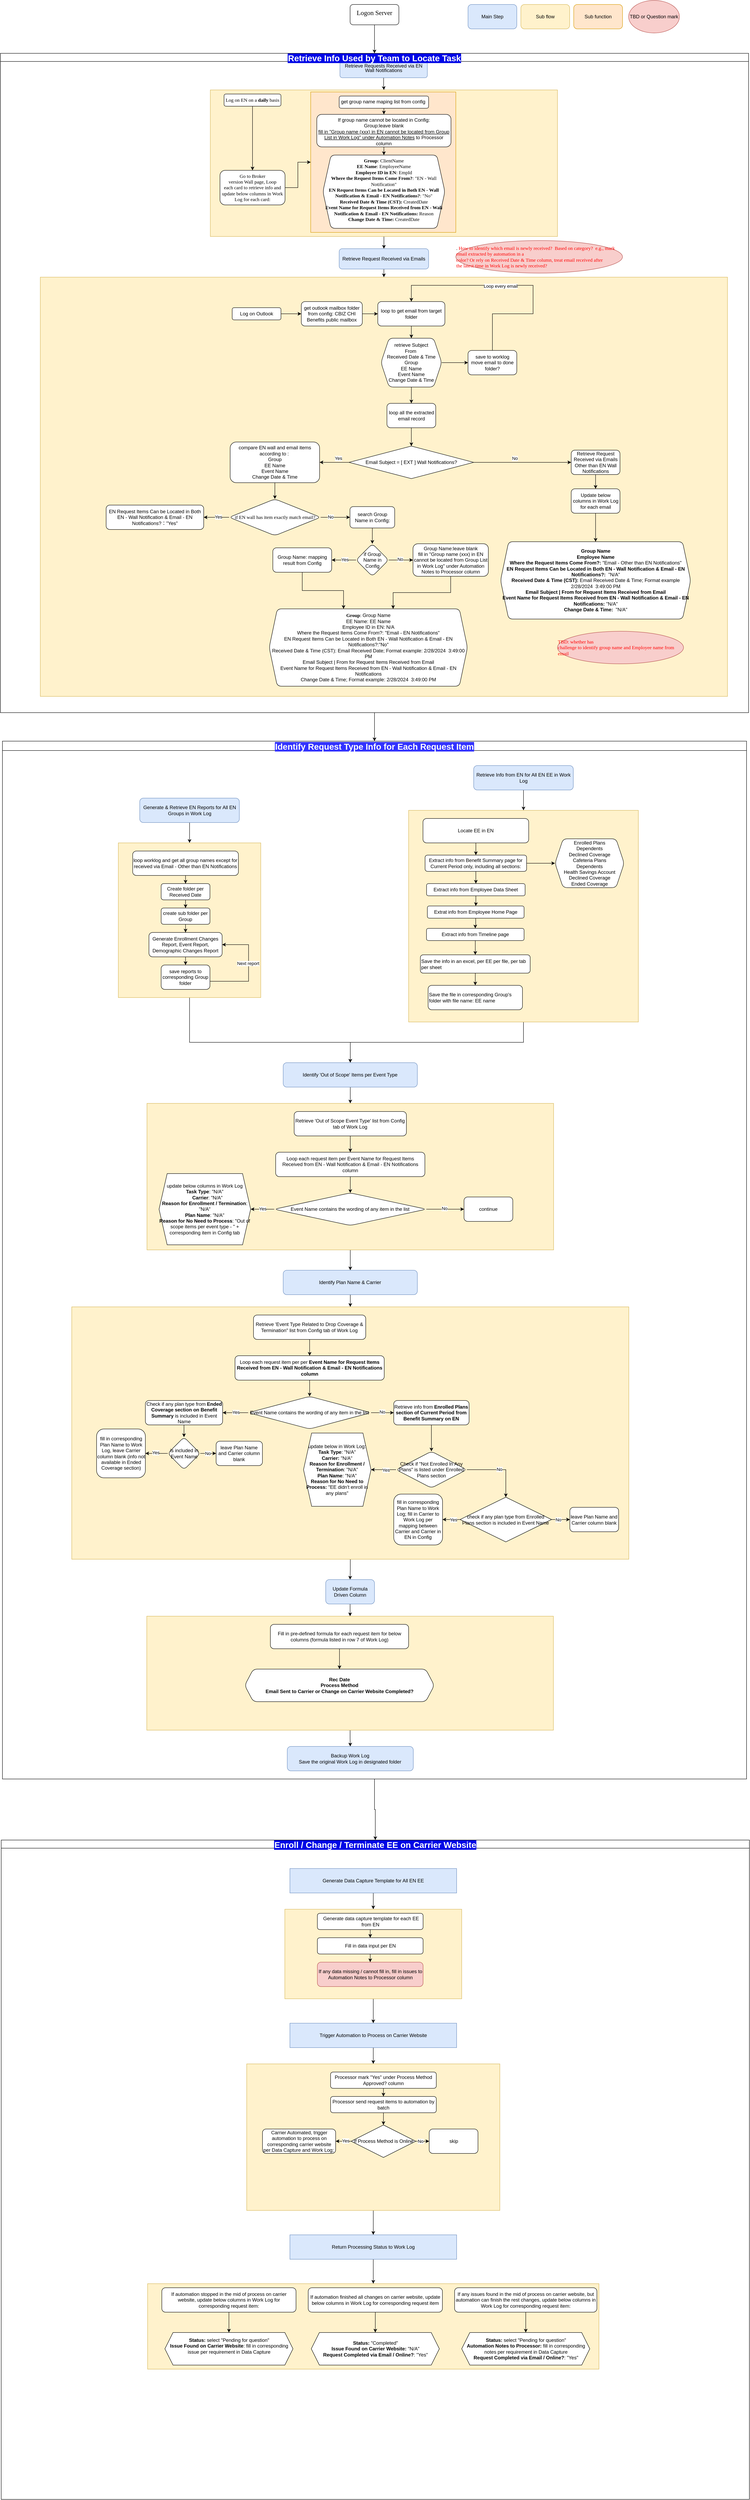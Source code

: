 <mxfile version="24.1.0" type="github">
  <diagram name="第 1 页" id="83uqd1XD576B4KeyOUZV">
    <mxGraphModel dx="2762" dy="1048" grid="1" gridSize="10" guides="1" tooltips="1" connect="1" arrows="1" fold="1" page="1" pageScale="1" pageWidth="850" pageHeight="1100" math="0" shadow="0">
      <root>
        <mxCell id="0" />
        <mxCell id="1" parent="0" />
        <mxCell id="GgeAHl5cq-EndFfnK4Qn-97" value="Enroll / Change / Terminate EE on Carrier Website" style="swimlane;startSize=20;horizontal=1;containerType=tree;fontSize=21;labelBackgroundColor=#0008e6;fontColor=#ffffff;" vertex="1" parent="1">
          <mxGeometry x="-408" y="4520" width="1840" height="1620" as="geometry" />
        </mxCell>
        <mxCell id="GgeAHl5cq-EndFfnK4Qn-290" style="edgeStyle=orthogonalEdgeStyle;rounded=0;orthogonalLoop=1;jettySize=auto;html=1;entryX=0.5;entryY=0;entryDx=0;entryDy=0;" edge="1" parent="GgeAHl5cq-EndFfnK4Qn-97" source="GgeAHl5cq-EndFfnK4Qn-261" target="GgeAHl5cq-EndFfnK4Qn-272">
          <mxGeometry relative="1" as="geometry" />
        </mxCell>
        <mxCell id="GgeAHl5cq-EndFfnK4Qn-261" value="" style="rounded=0;whiteSpace=wrap;html=1;fillColor=#fff2cc;strokeColor=#d6b656;" vertex="1" parent="GgeAHl5cq-EndFfnK4Qn-97">
          <mxGeometry x="697.5" y="170" width="435" height="220" as="geometry" />
        </mxCell>
        <mxCell id="GgeAHl5cq-EndFfnK4Qn-269" style="edgeStyle=orthogonalEdgeStyle;rounded=0;orthogonalLoop=1;jettySize=auto;html=1;entryX=0.5;entryY=0;entryDx=0;entryDy=0;" edge="1" parent="GgeAHl5cq-EndFfnK4Qn-97" source="GgeAHl5cq-EndFfnK4Qn-258" target="GgeAHl5cq-EndFfnK4Qn-261">
          <mxGeometry relative="1" as="geometry" />
        </mxCell>
        <mxCell id="GgeAHl5cq-EndFfnK4Qn-258" value="Generate Data Capture Template for All EN EE" style="rounded=0;whiteSpace=wrap;html=1;fillColor=#dae8fc;strokeColor=#6c8ebf;" vertex="1" parent="GgeAHl5cq-EndFfnK4Qn-97">
          <mxGeometry x="710" y="70" width="410" height="60" as="geometry" />
        </mxCell>
        <mxCell id="GgeAHl5cq-EndFfnK4Qn-262" value="&amp;nbsp;Generate data capture template for each EE from EN" style="rounded=1;whiteSpace=wrap;html=1;" vertex="1" parent="GgeAHl5cq-EndFfnK4Qn-97">
          <mxGeometry x="777.5" y="180" width="260" height="40" as="geometry" />
        </mxCell>
        <mxCell id="GgeAHl5cq-EndFfnK4Qn-263" value="" style="edgeStyle=orthogonalEdgeStyle;rounded=0;orthogonalLoop=1;jettySize=auto;html=1;" edge="1" source="GgeAHl5cq-EndFfnK4Qn-262" target="GgeAHl5cq-EndFfnK4Qn-264" parent="GgeAHl5cq-EndFfnK4Qn-97">
          <mxGeometry relative="1" as="geometry" />
        </mxCell>
        <mxCell id="GgeAHl5cq-EndFfnK4Qn-264" value="Fill in data input per EN" style="rounded=1;whiteSpace=wrap;html=1;" vertex="1" parent="GgeAHl5cq-EndFfnK4Qn-97">
          <mxGeometry x="777.5" y="240" width="260" height="40" as="geometry" />
        </mxCell>
        <mxCell id="GgeAHl5cq-EndFfnK4Qn-265" value="" style="edgeStyle=orthogonalEdgeStyle;rounded=0;orthogonalLoop=1;jettySize=auto;html=1;" edge="1" target="GgeAHl5cq-EndFfnK4Qn-266" source="GgeAHl5cq-EndFfnK4Qn-264" parent="GgeAHl5cq-EndFfnK4Qn-97">
          <mxGeometry relative="1" as="geometry">
            <mxPoint x="487.5" y="4750" as="sourcePoint" />
          </mxGeometry>
        </mxCell>
        <mxCell id="GgeAHl5cq-EndFfnK4Qn-266" value="If any data missing / cannot fill in, fill in issues to Automation Notes to Processor column" style="rounded=1;whiteSpace=wrap;html=1;fillColor=#f8cecc;strokeColor=#b85450;" vertex="1" parent="GgeAHl5cq-EndFfnK4Qn-97">
          <mxGeometry x="777.5" y="300" width="260" height="60" as="geometry" />
        </mxCell>
        <mxCell id="GgeAHl5cq-EndFfnK4Qn-343" style="edgeStyle=orthogonalEdgeStyle;rounded=0;orthogonalLoop=1;jettySize=auto;html=1;entryX=0.5;entryY=0;entryDx=0;entryDy=0;" edge="1" parent="GgeAHl5cq-EndFfnK4Qn-97" source="GgeAHl5cq-EndFfnK4Qn-270" target="GgeAHl5cq-EndFfnK4Qn-330">
          <mxGeometry relative="1" as="geometry" />
        </mxCell>
        <mxCell id="GgeAHl5cq-EndFfnK4Qn-270" value="" style="rounded=0;whiteSpace=wrap;html=1;fillColor=#fff2cc;strokeColor=#d6b656;" vertex="1" parent="GgeAHl5cq-EndFfnK4Qn-97">
          <mxGeometry x="603.75" y="550" width="622.5" height="360" as="geometry" />
        </mxCell>
        <mxCell id="GgeAHl5cq-EndFfnK4Qn-271" style="edgeStyle=orthogonalEdgeStyle;rounded=0;orthogonalLoop=1;jettySize=auto;html=1;entryX=0.5;entryY=0;entryDx=0;entryDy=0;" edge="1" source="GgeAHl5cq-EndFfnK4Qn-272" target="GgeAHl5cq-EndFfnK4Qn-270" parent="GgeAHl5cq-EndFfnK4Qn-97">
          <mxGeometry relative="1" as="geometry" />
        </mxCell>
        <mxCell id="GgeAHl5cq-EndFfnK4Qn-272" value="Trigger Automation to Process on Carrier Website" style="rounded=0;whiteSpace=wrap;html=1;fillColor=#dae8fc;strokeColor=#6c8ebf;" vertex="1" parent="GgeAHl5cq-EndFfnK4Qn-97">
          <mxGeometry x="710" y="450" width="410" height="60" as="geometry" />
        </mxCell>
        <mxCell id="GgeAHl5cq-EndFfnK4Qn-273" value="Processor mark &quot;Yes&quot; under Process Method Approved? column" style="rounded=1;whiteSpace=wrap;html=1;" vertex="1" parent="GgeAHl5cq-EndFfnK4Qn-97">
          <mxGeometry x="810" y="570" width="260" height="40" as="geometry" />
        </mxCell>
        <mxCell id="GgeAHl5cq-EndFfnK4Qn-274" value="" style="edgeStyle=orthogonalEdgeStyle;rounded=0;orthogonalLoop=1;jettySize=auto;html=1;" edge="1" source="GgeAHl5cq-EndFfnK4Qn-273" target="GgeAHl5cq-EndFfnK4Qn-275" parent="GgeAHl5cq-EndFfnK4Qn-97">
          <mxGeometry relative="1" as="geometry" />
        </mxCell>
        <mxCell id="GgeAHl5cq-EndFfnK4Qn-287" style="edgeStyle=orthogonalEdgeStyle;rounded=0;orthogonalLoop=1;jettySize=auto;html=1;" edge="1" parent="GgeAHl5cq-EndFfnK4Qn-97" source="GgeAHl5cq-EndFfnK4Qn-275" target="GgeAHl5cq-EndFfnK4Qn-299">
          <mxGeometry relative="1" as="geometry" />
        </mxCell>
        <mxCell id="GgeAHl5cq-EndFfnK4Qn-275" value="Processor send request items to automation by batch" style="rounded=1;whiteSpace=wrap;html=1;" vertex="1" parent="GgeAHl5cq-EndFfnK4Qn-97">
          <mxGeometry x="810" y="630" width="260" height="40" as="geometry" />
        </mxCell>
        <mxCell id="GgeAHl5cq-EndFfnK4Qn-297" value="Carrier Automated, trigger automation to process on corresponding carrier website per Data Capture and Work Log;&amp;nbsp;" style="rounded=1;whiteSpace=wrap;html=1;" vertex="1" parent="GgeAHl5cq-EndFfnK4Qn-97">
          <mxGeometry x="642.5" y="710" width="180" height="60" as="geometry" />
        </mxCell>
        <mxCell id="GgeAHl5cq-EndFfnK4Qn-300" style="edgeStyle=orthogonalEdgeStyle;rounded=0;orthogonalLoop=1;jettySize=auto;html=1;" edge="1" parent="GgeAHl5cq-EndFfnK4Qn-97" source="GgeAHl5cq-EndFfnK4Qn-299" target="GgeAHl5cq-EndFfnK4Qn-297">
          <mxGeometry relative="1" as="geometry" />
        </mxCell>
        <mxCell id="GgeAHl5cq-EndFfnK4Qn-301" value="Yes" style="edgeLabel;html=1;align=center;verticalAlign=middle;resizable=0;points=[];" vertex="1" connectable="0" parent="GgeAHl5cq-EndFfnK4Qn-300">
          <mxGeometry x="-0.334" y="-1" relative="1" as="geometry">
            <mxPoint as="offset" />
          </mxGeometry>
        </mxCell>
        <mxCell id="GgeAHl5cq-EndFfnK4Qn-307" style="edgeStyle=orthogonalEdgeStyle;rounded=0;orthogonalLoop=1;jettySize=auto;html=1;entryX=0;entryY=0.5;entryDx=0;entryDy=0;" edge="1" parent="GgeAHl5cq-EndFfnK4Qn-97" source="GgeAHl5cq-EndFfnK4Qn-299" target="GgeAHl5cq-EndFfnK4Qn-304">
          <mxGeometry relative="1" as="geometry" />
        </mxCell>
        <mxCell id="GgeAHl5cq-EndFfnK4Qn-308" value="No" style="edgeLabel;html=1;align=center;verticalAlign=middle;resizable=0;points=[];" vertex="1" connectable="0" parent="GgeAHl5cq-EndFfnK4Qn-307">
          <mxGeometry x="-0.143" y="2" relative="1" as="geometry">
            <mxPoint x="-9" y="-2" as="offset" />
          </mxGeometry>
        </mxCell>
        <mxCell id="GgeAHl5cq-EndFfnK4Qn-299" value="If Process Method is Online" style="rhombus;whiteSpace=wrap;html=1;" vertex="1" parent="GgeAHl5cq-EndFfnK4Qn-97">
          <mxGeometry x="860.63" y="700" width="158.75" height="80" as="geometry" />
        </mxCell>
        <mxCell id="GgeAHl5cq-EndFfnK4Qn-304" value="skip" style="rounded=1;whiteSpace=wrap;html=1;" vertex="1" parent="GgeAHl5cq-EndFfnK4Qn-97">
          <mxGeometry x="1052.5" y="710" width="120" height="60" as="geometry" />
        </mxCell>
        <mxCell id="GgeAHl5cq-EndFfnK4Qn-328" value="" style="rounded=0;whiteSpace=wrap;html=1;fillColor=#fff2cc;strokeColor=#d6b656;" vertex="1" parent="GgeAHl5cq-EndFfnK4Qn-97">
          <mxGeometry x="360" y="1090" width="1110" height="210" as="geometry" />
        </mxCell>
        <mxCell id="GgeAHl5cq-EndFfnK4Qn-358" style="edgeStyle=orthogonalEdgeStyle;rounded=0;orthogonalLoop=1;jettySize=auto;html=1;entryX=0.5;entryY=0;entryDx=0;entryDy=0;" edge="1" parent="GgeAHl5cq-EndFfnK4Qn-97" source="GgeAHl5cq-EndFfnK4Qn-330" target="GgeAHl5cq-EndFfnK4Qn-328">
          <mxGeometry relative="1" as="geometry" />
        </mxCell>
        <mxCell id="GgeAHl5cq-EndFfnK4Qn-330" value="&lt;div&gt;Return Processing Status to Work Log&lt;/div&gt;" style="rounded=0;whiteSpace=wrap;html=1;fillColor=#dae8fc;strokeColor=#6c8ebf;" vertex="1" parent="GgeAHl5cq-EndFfnK4Qn-97">
          <mxGeometry x="710" y="970" width="410" height="60" as="geometry" />
        </mxCell>
        <mxCell id="GgeAHl5cq-EndFfnK4Qn-350" style="edgeStyle=orthogonalEdgeStyle;rounded=0;orthogonalLoop=1;jettySize=auto;html=1;" edge="1" parent="GgeAHl5cq-EndFfnK4Qn-97" source="GgeAHl5cq-EndFfnK4Qn-331" target="GgeAHl5cq-EndFfnK4Qn-347">
          <mxGeometry relative="1" as="geometry" />
        </mxCell>
        <mxCell id="GgeAHl5cq-EndFfnK4Qn-331" value="If automation stopped in the mid of process on carrier website, update below columns in Work Log for corresponding request item:" style="rounded=1;whiteSpace=wrap;html=1;" vertex="1" parent="GgeAHl5cq-EndFfnK4Qn-97">
          <mxGeometry x="395" y="1100" width="330" height="60" as="geometry" />
        </mxCell>
        <mxCell id="GgeAHl5cq-EndFfnK4Qn-353" style="edgeStyle=orthogonalEdgeStyle;rounded=0;orthogonalLoop=1;jettySize=auto;html=1;entryX=0.5;entryY=0;entryDx=0;entryDy=0;" edge="1" parent="GgeAHl5cq-EndFfnK4Qn-97" source="GgeAHl5cq-EndFfnK4Qn-344" target="GgeAHl5cq-EndFfnK4Qn-351">
          <mxGeometry relative="1" as="geometry" />
        </mxCell>
        <mxCell id="GgeAHl5cq-EndFfnK4Qn-344" value="If automation finished all changes on carrier website, update below columns in Work Log for corresponding request item" style="rounded=1;whiteSpace=wrap;html=1;" vertex="1" parent="GgeAHl5cq-EndFfnK4Qn-97">
          <mxGeometry x="755" y="1100" width="330" height="60" as="geometry" />
        </mxCell>
        <mxCell id="GgeAHl5cq-EndFfnK4Qn-347" value="&lt;div&gt;&lt;b&gt;Status: &lt;/b&gt;select &quot;Pending for question&quot;&lt;/div&gt;&lt;div&gt;&lt;b&gt;Issue Found on Carrier Website&lt;/b&gt;: fill in corresponding issue per requirement in Data Capture&lt;/div&gt;&lt;div&gt;&lt;br&gt;&lt;/div&gt;" style="shape=hexagon;perimeter=hexagonPerimeter2;whiteSpace=wrap;html=1;fixedSize=1;" vertex="1" parent="GgeAHl5cq-EndFfnK4Qn-97">
          <mxGeometry x="402.5" y="1210" width="315" height="80" as="geometry" />
        </mxCell>
        <mxCell id="GgeAHl5cq-EndFfnK4Qn-351" value="&lt;div&gt;&lt;div&gt;&lt;b&gt;Status:&lt;/b&gt; &quot;Completed&quot;&lt;/div&gt;&lt;div&gt;&lt;b&gt;Issue Found on Carrier Website:&lt;/b&gt; &quot;N/A&quot;&lt;/div&gt;&lt;div&gt;&lt;b&gt;Request Completed via Email / Online?&lt;/b&gt;: &quot;Yes&quot;&lt;/div&gt;&lt;/div&gt;" style="shape=hexagon;perimeter=hexagonPerimeter2;whiteSpace=wrap;html=1;fixedSize=1;" vertex="1" parent="GgeAHl5cq-EndFfnK4Qn-97">
          <mxGeometry x="762.5" y="1210" width="315" height="80" as="geometry" />
        </mxCell>
        <mxCell id="GgeAHl5cq-EndFfnK4Qn-357" style="edgeStyle=orthogonalEdgeStyle;rounded=0;orthogonalLoop=1;jettySize=auto;html=1;" edge="1" parent="GgeAHl5cq-EndFfnK4Qn-97" source="GgeAHl5cq-EndFfnK4Qn-354" target="GgeAHl5cq-EndFfnK4Qn-355">
          <mxGeometry relative="1" as="geometry" />
        </mxCell>
        <mxCell id="GgeAHl5cq-EndFfnK4Qn-354" value="If any issues found in the mid of process on carrier website, but automation can finish the rest changes, update below columns in Work Log for corresponding request item:" style="rounded=1;whiteSpace=wrap;html=1;" vertex="1" parent="GgeAHl5cq-EndFfnK4Qn-97">
          <mxGeometry x="1115" y="1100" width="350" height="60" as="geometry" />
        </mxCell>
        <mxCell id="GgeAHl5cq-EndFfnK4Qn-355" value="&lt;div&gt;&lt;b&gt;Status:&amp;nbsp;&lt;/b&gt;&lt;span style=&quot;background-color: initial;&quot;&gt;select &quot;Pending for question&quot;&lt;/span&gt;&lt;/div&gt;&lt;div&gt;&lt;b&gt;Automation Notes to Processor: &lt;/b&gt;fill in corresponding notes per requirement in Data Capture&lt;br&gt;&lt;/div&gt;&lt;div&gt;&lt;b&gt;Request Completed via Email / Online?&lt;/b&gt;: &quot;Yes&quot;&lt;/div&gt;" style="shape=hexagon;perimeter=hexagonPerimeter2;whiteSpace=wrap;html=1;fixedSize=1;" vertex="1" parent="GgeAHl5cq-EndFfnK4Qn-97">
          <mxGeometry x="1132.5" y="1210" width="315" height="80" as="geometry" />
        </mxCell>
        <mxCell id="GgeAHl5cq-EndFfnK4Qn-33" value="" style="edgeStyle=orthogonalEdgeStyle;rounded=0;orthogonalLoop=1;jettySize=auto;html=1;" edge="1" parent="1" source="GgeAHl5cq-EndFfnK4Qn-8" target="GgeAHl5cq-EndFfnK4Qn-31">
          <mxGeometry relative="1" as="geometry" />
        </mxCell>
        <mxCell id="GgeAHl5cq-EndFfnK4Qn-8" value="" style="rounded=0;whiteSpace=wrap;html=1;fillColor=#fff2cc;strokeColor=#d6b656;" vertex="1" parent="1">
          <mxGeometry x="106.25" y="220" width="853.75" height="360" as="geometry" />
        </mxCell>
        <mxCell id="GgeAHl5cq-EndFfnK4Qn-24" value="" style="rounded=0;whiteSpace=wrap;html=1;fillColor=#ffe6cc;strokeColor=#d79b00;" vertex="1" parent="1">
          <mxGeometry x="353.13" y="225" width="356.87" height="345" as="geometry" />
        </mxCell>
        <mxCell id="GgeAHl5cq-EndFfnK4Qn-255" style="edgeStyle=orthogonalEdgeStyle;rounded=0;orthogonalLoop=1;jettySize=auto;html=1;entryX=0.5;entryY=0;entryDx=0;entryDy=0;" edge="1" parent="1" source="GgeAHl5cq-EndFfnK4Qn-1" target="GgeAHl5cq-EndFfnK4Qn-253">
          <mxGeometry relative="1" as="geometry" />
        </mxCell>
        <mxCell id="GgeAHl5cq-EndFfnK4Qn-1" value="&lt;p style=&quot;line-height: 90%; margin-top: 0pt; margin-bottom: 5.04pt; margin-left: 0in; text-indent: 0in;&quot;&gt;&lt;span style=&quot;font-size: 12pt; font-family: Calibri;&quot;&gt;Log&lt;/span&gt;&lt;span style=&quot;font-size: 12pt; font-family: Calibri; vertical-align: baseline;&quot;&gt;on Server&lt;/span&gt;&lt;/p&gt;" style="rounded=1;whiteSpace=wrap;html=1;fontStyle=0" vertex="1" parent="1">
          <mxGeometry x="450" y="10" width="120" height="50" as="geometry" />
        </mxCell>
        <mxCell id="GgeAHl5cq-EndFfnK4Qn-9" value="" style="edgeStyle=orthogonalEdgeStyle;rounded=0;orthogonalLoop=1;jettySize=auto;html=1;" edge="1" parent="1" source="GgeAHl5cq-EndFfnK4Qn-3" target="GgeAHl5cq-EndFfnK4Qn-8">
          <mxGeometry relative="1" as="geometry" />
        </mxCell>
        <mxCell id="GgeAHl5cq-EndFfnK4Qn-3" value="&lt;p style=&quot;line-height: 90%; margin-top: 0pt; margin-bottom: 5.04pt; margin-left: 0in; text-indent: 0in;&quot;&gt;Retrieve Requests Received via EN Wall Notifications&lt;br&gt;&lt;/p&gt;" style="whiteSpace=wrap;html=1;rounded=1;fontStyle=0;verticalAlign=middle;fillColor=#dae8fc;strokeColor=#6c8ebf;" vertex="1" parent="1">
          <mxGeometry x="425" y="150" width="215" height="40" as="geometry" />
        </mxCell>
        <mxCell id="GgeAHl5cq-EndFfnK4Qn-12" value="" style="edgeStyle=orthogonalEdgeStyle;rounded=0;orthogonalLoop=1;jettySize=auto;html=1;" edge="1" parent="1" source="GgeAHl5cq-EndFfnK4Qn-10" target="GgeAHl5cq-EndFfnK4Qn-11">
          <mxGeometry relative="1" as="geometry" />
        </mxCell>
        <mxCell id="GgeAHl5cq-EndFfnK4Qn-10" value="&lt;p style=&quot;language:en-US;margin-top:0pt;margin-bottom:0pt;margin-left:0in;&lt;br/&gt;text-indent:0in;text-align:left&quot;&gt;&lt;span style=&quot;font-size: 9pt; font-family: Calibri;&quot;&gt;Log on EN on a &lt;/span&gt;&lt;span style=&quot;font-size: 9pt; font-family: Calibri; font-weight: bold;&quot;&gt;daily&lt;/span&gt;&lt;span style=&quot;font-size: 9pt; font-family: Calibri;&quot;&gt; basis&lt;/span&gt;&lt;/p&gt;" style="rounded=1;whiteSpace=wrap;html=1;" vertex="1" parent="1">
          <mxGeometry x="140" y="230" width="140" height="30" as="geometry" />
        </mxCell>
        <mxCell id="GgeAHl5cq-EndFfnK4Qn-26" style="edgeStyle=orthogonalEdgeStyle;rounded=0;orthogonalLoop=1;jettySize=auto;html=1;" edge="1" parent="1" source="GgeAHl5cq-EndFfnK4Qn-11" target="GgeAHl5cq-EndFfnK4Qn-24">
          <mxGeometry relative="1" as="geometry" />
        </mxCell>
        <mxCell id="GgeAHl5cq-EndFfnK4Qn-11" value="&lt;p style=&quot;margin-top: 0pt; margin-bottom: 0pt; margin-left: 0in;&quot;&gt;&lt;span style=&quot;font-size: 9pt; font-family: Calibri;&quot;&gt;Go to Broker&lt;/span&gt;&lt;span style=&quot;font-size: 9pt; font-family: Calibri; vertical-align: baseline;&quot;&gt;&lt;br&gt;version Wall page,&amp;nbsp;&lt;/span&gt;&lt;span style=&quot;font-family: Calibri; font-size: 9pt; text-indent: 0in; background-color: initial;&quot;&gt;Loop&lt;br&gt;each card to retrieve info and update below columns in Work Log for each card:&lt;/span&gt;&lt;/p&gt;" style="whiteSpace=wrap;html=1;rounded=1;align=center;" vertex="1" parent="1">
          <mxGeometry x="130" y="417.5" width="160" height="85" as="geometry" />
        </mxCell>
        <mxCell id="GgeAHl5cq-EndFfnK4Qn-15" value="&lt;span style=&quot;font-size: 9pt; font-family: Calibri; font-weight: bold; vertical-align: baseline;&quot;&gt;Group&lt;/span&gt;&lt;span style=&quot;font-size: 9pt; font-family: Calibri; vertical-align: baseline;&quot;&gt;: ClientName&lt;/span&gt;&lt;div&gt;&lt;span style=&quot;vertical-align: baseline;&quot;&gt;&lt;font face=&quot;Calibri&quot;&gt;&lt;div style=&quot;&quot;&gt;&lt;b&gt;EE Name&lt;/b&gt;: EmployeeName&lt;/div&gt;&lt;div style=&quot;&quot;&gt;&lt;b&gt;Employee ID in EN&lt;/b&gt;: EmpId&lt;/div&gt;&lt;div style=&quot;&quot;&gt;&lt;b&gt;Where the Request Items Come From?&lt;/b&gt;: &quot;EN - Wall Notification&quot;&lt;/div&gt;&lt;div style=&quot;&quot;&gt;&lt;b&gt;EN Request Items Can be Located in Both EN - Wall Notification &amp;amp; Email - EN Notifications?&lt;/b&gt;: &quot;No&quot;&lt;/div&gt;&lt;div style=&quot;&quot;&gt;&lt;b&gt;Received Date &amp;amp; Time (CST): &lt;/b&gt;CreatedDate&lt;/div&gt;&lt;div style=&quot;&quot;&gt;&lt;b&gt;Event Name for Request Items Received from EN - Wall Notification &amp;amp; Email - EN Notifications:&lt;/b&gt; Reason&lt;/div&gt;&lt;div style=&quot;&quot;&gt;&lt;b&gt;Change Date &amp;amp; Time:&lt;/b&gt; CreatedDate&lt;/div&gt;&lt;/font&gt;&lt;/span&gt;&lt;/div&gt;" style="shape=hexagon;perimeter=hexagonPerimeter2;whiteSpace=wrap;html=1;fixedSize=1;rounded=1;verticalAlign=top;align=center;" vertex="1" parent="1">
          <mxGeometry x="383.13" y="380" width="300" height="180" as="geometry" />
        </mxCell>
        <mxCell id="GgeAHl5cq-EndFfnK4Qn-22" value="" style="edgeStyle=orthogonalEdgeStyle;rounded=0;orthogonalLoop=1;jettySize=auto;html=1;" edge="1" parent="1" source="GgeAHl5cq-EndFfnK4Qn-17" target="GgeAHl5cq-EndFfnK4Qn-21">
          <mxGeometry relative="1" as="geometry" />
        </mxCell>
        <mxCell id="GgeAHl5cq-EndFfnK4Qn-17" value="get group name maping list from config&amp;nbsp;&lt;div&gt;&lt;br&gt;&lt;/div&gt;" style="whiteSpace=wrap;html=1;verticalAlign=top;rounded=1;" vertex="1" parent="1">
          <mxGeometry x="423.13" y="235" width="220" height="30" as="geometry" />
        </mxCell>
        <mxCell id="GgeAHl5cq-EndFfnK4Qn-23" value="" style="edgeStyle=orthogonalEdgeStyle;rounded=0;orthogonalLoop=1;jettySize=auto;html=1;" edge="1" parent="1" source="GgeAHl5cq-EndFfnK4Qn-21" target="GgeAHl5cq-EndFfnK4Qn-15">
          <mxGeometry relative="1" as="geometry" />
        </mxCell>
        <mxCell id="GgeAHl5cq-EndFfnK4Qn-21" value="If group name cannot be located in Config:&lt;div&gt;Group:leave blank&lt;div&gt;&lt;u&gt;fill in &quot;Group name (xxx) in EN cannot be located from Group List in Work Log&quot; under Automation Notes&lt;/u&gt; to Processor column&lt;br&gt;&lt;div&gt;&lt;br&gt;&lt;/div&gt;&lt;/div&gt;&lt;/div&gt;" style="whiteSpace=wrap;html=1;verticalAlign=top;rounded=1;align=center;" vertex="1" parent="1">
          <mxGeometry x="368.13" y="280" width="330" height="80" as="geometry" />
        </mxCell>
        <mxCell id="GgeAHl5cq-EndFfnK4Qn-35" value="" style="edgeStyle=orthogonalEdgeStyle;rounded=0;orthogonalLoop=1;jettySize=auto;html=1;" edge="1" parent="1" source="GgeAHl5cq-EndFfnK4Qn-31" target="GgeAHl5cq-EndFfnK4Qn-34">
          <mxGeometry relative="1" as="geometry" />
        </mxCell>
        <mxCell id="GgeAHl5cq-EndFfnK4Qn-31" value="&lt;div&gt;Retrieve Request Received via Emails&lt;br&gt;&lt;/div&gt;" style="whiteSpace=wrap;html=1;verticalAlign=middle;rounded=1;fillColor=#dae8fc;strokeColor=#6c8ebf;" vertex="1" parent="1">
          <mxGeometry x="423.13" y="610" width="220" height="50" as="geometry" />
        </mxCell>
        <mxCell id="GgeAHl5cq-EndFfnK4Qn-34" value="" style="rounded=0;whiteSpace=wrap;html=1;fillColor=#fff2cc;strokeColor=#d6b656;" vertex="1" parent="1">
          <mxGeometry x="-311.87" y="680" width="1690" height="1030" as="geometry" />
        </mxCell>
        <mxCell id="GgeAHl5cq-EndFfnK4Qn-38" value="" style="edgeStyle=orthogonalEdgeStyle;rounded=0;orthogonalLoop=1;jettySize=auto;html=1;" edge="1" parent="1" source="GgeAHl5cq-EndFfnK4Qn-36" target="GgeAHl5cq-EndFfnK4Qn-37">
          <mxGeometry relative="1" as="geometry" />
        </mxCell>
        <mxCell id="GgeAHl5cq-EndFfnK4Qn-36" value="Log on Outlook" style="rounded=1;whiteSpace=wrap;html=1;" vertex="1" parent="1">
          <mxGeometry x="160" y="755" width="120" height="30" as="geometry" />
        </mxCell>
        <mxCell id="GgeAHl5cq-EndFfnK4Qn-40" value="" style="edgeStyle=orthogonalEdgeStyle;rounded=0;orthogonalLoop=1;jettySize=auto;html=1;" edge="1" parent="1" source="GgeAHl5cq-EndFfnK4Qn-37" target="GgeAHl5cq-EndFfnK4Qn-39">
          <mxGeometry relative="1" as="geometry" />
        </mxCell>
        <mxCell id="GgeAHl5cq-EndFfnK4Qn-37" value="get outlook mailbox folder from config:&amp;nbsp;CBIZ CHI Benefits public mailbox" style="whiteSpace=wrap;html=1;rounded=1;" vertex="1" parent="1">
          <mxGeometry x="330" y="740" width="150" height="60" as="geometry" />
        </mxCell>
        <mxCell id="GgeAHl5cq-EndFfnK4Qn-51" value="" style="edgeStyle=orthogonalEdgeStyle;rounded=0;orthogonalLoop=1;jettySize=auto;html=1;" edge="1" parent="1" source="GgeAHl5cq-EndFfnK4Qn-39" target="GgeAHl5cq-EndFfnK4Qn-50">
          <mxGeometry relative="1" as="geometry" />
        </mxCell>
        <mxCell id="GgeAHl5cq-EndFfnK4Qn-39" value="loop to get email from target folder" style="whiteSpace=wrap;html=1;rounded=1;" vertex="1" parent="1">
          <mxGeometry x="518.13" y="740" width="165" height="60" as="geometry" />
        </mxCell>
        <mxCell id="GgeAHl5cq-EndFfnK4Qn-44" style="edgeStyle=orthogonalEdgeStyle;rounded=0;orthogonalLoop=1;jettySize=auto;html=1;entryX=0.5;entryY=0;entryDx=0;entryDy=0;" edge="1" parent="1" source="GgeAHl5cq-EndFfnK4Qn-41" target="GgeAHl5cq-EndFfnK4Qn-39">
          <mxGeometry relative="1" as="geometry">
            <Array as="points">
              <mxPoint x="900" y="770" />
              <mxPoint x="900" y="700" />
              <mxPoint x="601" y="700" />
            </Array>
          </mxGeometry>
        </mxCell>
        <mxCell id="GgeAHl5cq-EndFfnK4Qn-45" value="Loop every email" style="edgeLabel;html=1;align=center;verticalAlign=middle;resizable=0;points=[];" vertex="1" connectable="0" parent="GgeAHl5cq-EndFfnK4Qn-44">
          <mxGeometry x="0.135" y="2" relative="1" as="geometry">
            <mxPoint as="offset" />
          </mxGeometry>
        </mxCell>
        <mxCell id="GgeAHl5cq-EndFfnK4Qn-41" value="save to worklog&lt;div&gt;move email to done folder?&lt;/div&gt;" style="whiteSpace=wrap;html=1;rounded=1;" vertex="1" parent="1">
          <mxGeometry x="740" y="860" width="120" height="60" as="geometry" />
        </mxCell>
        <mxCell id="GgeAHl5cq-EndFfnK4Qn-46" value="&lt;p style=&quot;language:en-US;margin-top:0pt;margin-bottom:0pt;margin-left:0in;&lt;br/&gt;text-indent:0in;text-align:left&quot;&gt;&lt;span style=&quot;font-size: 9pt; font-family: Calibri; vertical-align: baseline;&quot;&gt;. &lt;/span&gt;&lt;span style=&quot;font-size: 9pt; font-family: Calibri; color: red; vertical-align: baseline;&quot;&gt;How to identify which email is newly received?&amp;nbsp; Based on category?&amp;nbsp; e.g., mark email extracted by automation in a&lt;br/&gt;color? Or rely on Received Date &amp;amp; Time column, treat email received after&lt;br/&gt;the latest time in Work Log is newly received?&lt;/span&gt;&lt;/p&gt;" style="ellipse;whiteSpace=wrap;html=1;fillColor=#f8cecc;strokeColor=#b85450;" vertex="1" parent="1">
          <mxGeometry x="710" y="590" width="410" height="80" as="geometry" />
        </mxCell>
        <mxCell id="GgeAHl5cq-EndFfnK4Qn-49" value="" style="edgeStyle=orthogonalEdgeStyle;rounded=0;orthogonalLoop=1;jettySize=auto;html=1;" edge="1" parent="1" source="GgeAHl5cq-EndFfnK4Qn-47" target="GgeAHl5cq-EndFfnK4Qn-48">
          <mxGeometry relative="1" as="geometry" />
        </mxCell>
        <mxCell id="GgeAHl5cq-EndFfnK4Qn-47" value="compare EN wall and email items according to :&amp;nbsp;&lt;div&gt;&lt;div&gt;Group&lt;/div&gt;&lt;div&gt;EE Name&lt;/div&gt;&lt;div&gt;Event Name&lt;/div&gt;&lt;div&gt;Change Date &amp;amp; Time&lt;/div&gt;&lt;/div&gt;" style="rounded=1;whiteSpace=wrap;html=1;" vertex="1" parent="1">
          <mxGeometry x="155" y="1085" width="220" height="100" as="geometry" />
        </mxCell>
        <mxCell id="GgeAHl5cq-EndFfnK4Qn-65" value="" style="edgeStyle=orthogonalEdgeStyle;rounded=0;orthogonalLoop=1;jettySize=auto;html=1;" edge="1" parent="1" source="GgeAHl5cq-EndFfnK4Qn-48" target="GgeAHl5cq-EndFfnK4Qn-64">
          <mxGeometry relative="1" as="geometry" />
        </mxCell>
        <mxCell id="GgeAHl5cq-EndFfnK4Qn-66" value="Yes" style="edgeLabel;html=1;align=center;verticalAlign=middle;resizable=0;points=[];" vertex="1" connectable="0" parent="GgeAHl5cq-EndFfnK4Qn-65">
          <mxGeometry x="-0.12" y="-1" relative="1" as="geometry">
            <mxPoint x="1" as="offset" />
          </mxGeometry>
        </mxCell>
        <mxCell id="GgeAHl5cq-EndFfnK4Qn-68" value="" style="edgeStyle=orthogonalEdgeStyle;rounded=0;orthogonalLoop=1;jettySize=auto;html=1;" edge="1" parent="1" source="GgeAHl5cq-EndFfnK4Qn-48" target="GgeAHl5cq-EndFfnK4Qn-67">
          <mxGeometry relative="1" as="geometry" />
        </mxCell>
        <mxCell id="GgeAHl5cq-EndFfnK4Qn-69" value="No" style="edgeLabel;html=1;align=center;verticalAlign=middle;resizable=0;points=[];" vertex="1" connectable="0" parent="GgeAHl5cq-EndFfnK4Qn-68">
          <mxGeometry x="-0.343" y="1" relative="1" as="geometry">
            <mxPoint x="1" as="offset" />
          </mxGeometry>
        </mxCell>
        <mxCell id="GgeAHl5cq-EndFfnK4Qn-48" value="&lt;span style=&quot;font-size: 9pt; font-family: Calibri;&quot;&gt;if EN wall has item exactly match email?&lt;/span&gt;" style="rhombus;whiteSpace=wrap;html=1;rounded=1;" vertex="1" parent="1">
          <mxGeometry x="152.5" y="1225" width="225" height="90" as="geometry" />
        </mxCell>
        <mxCell id="GgeAHl5cq-EndFfnK4Qn-52" value="" style="edgeStyle=orthogonalEdgeStyle;rounded=0;orthogonalLoop=1;jettySize=auto;html=1;" edge="1" parent="1" source="GgeAHl5cq-EndFfnK4Qn-50" target="GgeAHl5cq-EndFfnK4Qn-41">
          <mxGeometry relative="1" as="geometry" />
        </mxCell>
        <mxCell id="GgeAHl5cq-EndFfnK4Qn-87" style="edgeStyle=orthogonalEdgeStyle;rounded=0;orthogonalLoop=1;jettySize=auto;html=1;" edge="1" parent="1" source="GgeAHl5cq-EndFfnK4Qn-50" target="GgeAHl5cq-EndFfnK4Qn-57">
          <mxGeometry relative="1" as="geometry" />
        </mxCell>
        <mxCell id="GgeAHl5cq-EndFfnK4Qn-50" value="retrieve Subject&lt;div&gt;From&amp;nbsp;&lt;/div&gt;&lt;div&gt;Received Date &amp;amp; Time Group&lt;div&gt;EE Name&lt;br&gt;&lt;/div&gt;&lt;div&gt;Event Name&lt;br&gt;&lt;/div&gt;&lt;div&gt;Change Date &amp;amp; Time&lt;br&gt;&lt;/div&gt;&lt;/div&gt;" style="shape=hexagon;perimeter=hexagonPerimeter2;whiteSpace=wrap;html=1;fixedSize=1;rounded=1;" vertex="1" parent="1">
          <mxGeometry x="525.95" y="830" width="149.37" height="120" as="geometry" />
        </mxCell>
        <mxCell id="GgeAHl5cq-EndFfnK4Qn-56" value="" style="edgeStyle=orthogonalEdgeStyle;rounded=0;orthogonalLoop=1;jettySize=auto;html=1;" edge="1" parent="1" source="GgeAHl5cq-EndFfnK4Qn-54" target="GgeAHl5cq-EndFfnK4Qn-47">
          <mxGeometry relative="1" as="geometry" />
        </mxCell>
        <mxCell id="GgeAHl5cq-EndFfnK4Qn-60" value="Yes" style="edgeLabel;html=1;align=center;verticalAlign=middle;resizable=0;points=[];" vertex="1" connectable="0" parent="GgeAHl5cq-EndFfnK4Qn-56">
          <mxGeometry x="-0.419" y="-1" relative="1" as="geometry">
            <mxPoint x="-5" y="-9" as="offset" />
          </mxGeometry>
        </mxCell>
        <mxCell id="GgeAHl5cq-EndFfnK4Qn-62" value="" style="edgeStyle=orthogonalEdgeStyle;rounded=0;orthogonalLoop=1;jettySize=auto;html=1;" edge="1" parent="1" source="GgeAHl5cq-EndFfnK4Qn-54" target="GgeAHl5cq-EndFfnK4Qn-61">
          <mxGeometry relative="1" as="geometry" />
        </mxCell>
        <mxCell id="GgeAHl5cq-EndFfnK4Qn-63" value="No" style="edgeLabel;html=1;align=center;verticalAlign=middle;resizable=0;points=[];" vertex="1" connectable="0" parent="GgeAHl5cq-EndFfnK4Qn-62">
          <mxGeometry x="-0.487" y="2" relative="1" as="geometry">
            <mxPoint x="39" y="-8" as="offset" />
          </mxGeometry>
        </mxCell>
        <mxCell id="GgeAHl5cq-EndFfnK4Qn-54" value="Email Subject = [ EXT ] Wall Notifications?" style="rhombus;whiteSpace=wrap;html=1;" vertex="1" parent="1">
          <mxGeometry x="447.19" y="1095" width="306.87" height="80" as="geometry" />
        </mxCell>
        <mxCell id="GgeAHl5cq-EndFfnK4Qn-59" value="" style="edgeStyle=orthogonalEdgeStyle;rounded=0;orthogonalLoop=1;jettySize=auto;html=1;" edge="1" parent="1" source="GgeAHl5cq-EndFfnK4Qn-57" target="GgeAHl5cq-EndFfnK4Qn-54">
          <mxGeometry relative="1" as="geometry" />
        </mxCell>
        <mxCell id="GgeAHl5cq-EndFfnK4Qn-57" value="loop all the extracted email record" style="rounded=1;whiteSpace=wrap;html=1;" vertex="1" parent="1">
          <mxGeometry x="540.63" y="990" width="120" height="60" as="geometry" />
        </mxCell>
        <mxCell id="GgeAHl5cq-EndFfnK4Qn-92" value="" style="edgeStyle=orthogonalEdgeStyle;rounded=0;orthogonalLoop=1;jettySize=auto;html=1;" edge="1" parent="1" source="GgeAHl5cq-EndFfnK4Qn-61" target="GgeAHl5cq-EndFfnK4Qn-91">
          <mxGeometry relative="1" as="geometry" />
        </mxCell>
        <mxCell id="GgeAHl5cq-EndFfnK4Qn-61" value="Retrieve Request Received via Emails Other than EN Wall Notifications" style="rounded=1;whiteSpace=wrap;html=1;" vertex="1" parent="1">
          <mxGeometry x="993.745" y="1105" width="120" height="60" as="geometry" />
        </mxCell>
        <mxCell id="GgeAHl5cq-EndFfnK4Qn-64" value="EN Request Items Can be Located in Both EN - Wall Notification &amp;amp; Email - EN Notifications?：&quot;Yes&quot;" style="whiteSpace=wrap;html=1;rounded=1;" vertex="1" parent="1">
          <mxGeometry x="-150" y="1240" width="240" height="60" as="geometry" />
        </mxCell>
        <mxCell id="GgeAHl5cq-EndFfnK4Qn-71" value="" style="edgeStyle=orthogonalEdgeStyle;rounded=0;orthogonalLoop=1;jettySize=auto;html=1;" edge="1" parent="1" source="GgeAHl5cq-EndFfnK4Qn-67" target="GgeAHl5cq-EndFfnK4Qn-70">
          <mxGeometry relative="1" as="geometry" />
        </mxCell>
        <mxCell id="GgeAHl5cq-EndFfnK4Qn-67" value="search Group Name in Config:" style="whiteSpace=wrap;html=1;rounded=1;" vertex="1" parent="1">
          <mxGeometry x="449.69" y="1243.75" width="110" height="52.5" as="geometry" />
        </mxCell>
        <mxCell id="GgeAHl5cq-EndFfnK4Qn-73" value="" style="edgeStyle=orthogonalEdgeStyle;rounded=0;orthogonalLoop=1;jettySize=auto;html=1;" edge="1" parent="1" source="GgeAHl5cq-EndFfnK4Qn-70" target="GgeAHl5cq-EndFfnK4Qn-72">
          <mxGeometry relative="1" as="geometry" />
        </mxCell>
        <mxCell id="GgeAHl5cq-EndFfnK4Qn-77" value="No" style="edgeLabel;html=1;align=center;verticalAlign=middle;resizable=0;points=[];" vertex="1" connectable="0" parent="GgeAHl5cq-EndFfnK4Qn-73">
          <mxGeometry x="-0.056" y="2" relative="1" as="geometry">
            <mxPoint as="offset" />
          </mxGeometry>
        </mxCell>
        <mxCell id="GgeAHl5cq-EndFfnK4Qn-75" value="" style="edgeStyle=orthogonalEdgeStyle;rounded=0;orthogonalLoop=1;jettySize=auto;html=1;" edge="1" parent="1" source="GgeAHl5cq-EndFfnK4Qn-70" target="GgeAHl5cq-EndFfnK4Qn-74">
          <mxGeometry relative="1" as="geometry" />
        </mxCell>
        <mxCell id="GgeAHl5cq-EndFfnK4Qn-76" value="Yes" style="edgeLabel;html=1;align=center;verticalAlign=middle;resizable=0;points=[];" vertex="1" connectable="0" parent="GgeAHl5cq-EndFfnK4Qn-75">
          <mxGeometry x="-0.077" y="-1" relative="1" as="geometry">
            <mxPoint as="offset" />
          </mxGeometry>
        </mxCell>
        <mxCell id="GgeAHl5cq-EndFfnK4Qn-70" value="if Group Name in Config" style="rhombus;whiteSpace=wrap;html=1;rounded=1;" vertex="1" parent="1">
          <mxGeometry x="464.69" y="1335" width="80" height="80" as="geometry" />
        </mxCell>
        <mxCell id="GgeAHl5cq-EndFfnK4Qn-85" style="edgeStyle=orthogonalEdgeStyle;rounded=0;orthogonalLoop=1;jettySize=auto;html=1;entryX=0.625;entryY=0;entryDx=0;entryDy=0;" edge="1" parent="1" source="GgeAHl5cq-EndFfnK4Qn-72" target="GgeAHl5cq-EndFfnK4Qn-81">
          <mxGeometry relative="1" as="geometry" />
        </mxCell>
        <mxCell id="GgeAHl5cq-EndFfnK4Qn-72" value="&lt;div&gt;Group Name:leave blank&lt;/div&gt;&lt;div&gt;fill in &quot;Group name (xxx) in EN cannot be located from Group List in Work Log&quot; under Automation Notes to Processor column&lt;/div&gt;" style="whiteSpace=wrap;html=1;rounded=1;" vertex="1" parent="1">
          <mxGeometry x="604.69" y="1335" width="185.31" height="80" as="geometry" />
        </mxCell>
        <mxCell id="GgeAHl5cq-EndFfnK4Qn-86" style="edgeStyle=orthogonalEdgeStyle;rounded=0;orthogonalLoop=1;jettySize=auto;html=1;entryX=0.375;entryY=0;entryDx=0;entryDy=0;" edge="1" parent="1" source="GgeAHl5cq-EndFfnK4Qn-74" target="GgeAHl5cq-EndFfnK4Qn-81">
          <mxGeometry relative="1" as="geometry" />
        </mxCell>
        <mxCell id="GgeAHl5cq-EndFfnK4Qn-74" value="Group Name: mapping result from Config" style="whiteSpace=wrap;html=1;rounded=1;" vertex="1" parent="1">
          <mxGeometry x="260" y="1345" width="144.69" height="60" as="geometry" />
        </mxCell>
        <mxCell id="GgeAHl5cq-EndFfnK4Qn-81" value="&lt;div&gt;&lt;span style=&quot;font-size: 9pt; font-family: Calibri; font-weight: bold; vertical-align: baseline;&quot;&gt;Group&lt;/span&gt;&lt;span style=&quot;font-size: 9pt; font-family: Calibri; vertical-align: baseline;&quot;&gt;:&amp;nbsp;&lt;/span&gt;&lt;span style=&quot;background-color: initial;&quot;&gt;Group Name&lt;/span&gt;&lt;br&gt;&lt;/div&gt;&lt;div&gt;EE Name:&amp;nbsp;&lt;span style=&quot;background-color: initial;&quot;&gt;EE Name&lt;/span&gt;&lt;/div&gt;&lt;div&gt;Employee ID in EN: N/A&lt;/div&gt;&lt;div&gt;Where the Request Items Come From?: &quot;Email - EN Notifications&quot;&lt;/div&gt;&lt;div&gt;EN Request Items Can be Located in Both EN - Wall Notification &amp;amp; Email - EN Notifications?:&quot;No&quot;&lt;/div&gt;&lt;div&gt;Received Date &amp;amp; Time (CST): Email Received Date; Format example: 2/28/2024&amp;nbsp; 3:49:00 PM&lt;/div&gt;&lt;div&gt;Email Subject | From for Request Items Received from Email&lt;/div&gt;&lt;div&gt;Event Name for Request Items Received from EN - Wall Notification &amp;amp; Email - EN Notifications&lt;/div&gt;&lt;div&gt;Change Date &amp;amp; Time; Format example: 2/28/2024&amp;nbsp; 3:49:00 PM&lt;/div&gt;" style="shape=hexagon;perimeter=hexagonPerimeter2;whiteSpace=wrap;html=1;fixedSize=1;rounded=1;" vertex="1" parent="1">
          <mxGeometry x="251" y="1495" width="487.66" height="190" as="geometry" />
        </mxCell>
        <mxCell id="GgeAHl5cq-EndFfnK4Qn-88" value="Main Step" style="rounded=1;whiteSpace=wrap;html=1;fillColor=#dae8fc;strokeColor=#6c8ebf;" vertex="1" parent="1">
          <mxGeometry x="740" y="10" width="120" height="60" as="geometry" />
        </mxCell>
        <mxCell id="GgeAHl5cq-EndFfnK4Qn-89" value="Sub flow" style="rounded=1;whiteSpace=wrap;html=1;fillColor=#fff2cc;strokeColor=#d6b656;" vertex="1" parent="1">
          <mxGeometry x="870" y="10" width="120" height="60" as="geometry" />
        </mxCell>
        <mxCell id="GgeAHl5cq-EndFfnK4Qn-90" value="Sub function" style="rounded=1;whiteSpace=wrap;html=1;fillColor=#ffe6cc;strokeColor=#d79b00;" vertex="1" parent="1">
          <mxGeometry x="1000" y="10" width="120" height="60" as="geometry" />
        </mxCell>
        <mxCell id="GgeAHl5cq-EndFfnK4Qn-94" value="" style="edgeStyle=orthogonalEdgeStyle;rounded=0;orthogonalLoop=1;jettySize=auto;html=1;" edge="1" parent="1" source="GgeAHl5cq-EndFfnK4Qn-91" target="GgeAHl5cq-EndFfnK4Qn-93">
          <mxGeometry relative="1" as="geometry" />
        </mxCell>
        <mxCell id="GgeAHl5cq-EndFfnK4Qn-91" value="Update below columns in Work Log for each email" style="whiteSpace=wrap;html=1;rounded=1;" vertex="1" parent="1">
          <mxGeometry x="993.745" y="1200" width="120" height="60" as="geometry" />
        </mxCell>
        <mxCell id="GgeAHl5cq-EndFfnK4Qn-93" value="&lt;div&gt;&lt;b&gt;Group Name&lt;/b&gt;&lt;/div&gt;&lt;div&gt;&lt;b&gt;Employee Name&lt;/b&gt;&lt;/div&gt;&lt;div&gt;&lt;b&gt;Where the Request Items Come From?:&lt;/b&gt; &quot;Email - Other than EN Notifications&quot;&lt;/div&gt;&lt;div&gt;&lt;b&gt;EN Request Items Can be Located in Both EN - Wall Notification &amp;amp; Email - EN Notifications?:&amp;nbsp;&lt;/b&gt; &quot;N/A&quot;&lt;/div&gt;&lt;div&gt;&lt;b&gt;Received Date &amp;amp; Time (CST):&lt;/b&gt; Email Received Date &amp;amp; Time; Format example 2/28/2024&amp;nbsp; 3:49:00 PM&lt;/div&gt;&lt;div&gt;&lt;b&gt;Email Subject | From for Request Items Received from Email&lt;/b&gt;&lt;/div&gt;&lt;div&gt;&lt;b&gt;Event Name for Request Items Received from EN - Wall Notification &amp;amp; Email - EN Notifications:&lt;/b&gt; &quot;N/A&quot;&lt;/div&gt;&lt;div&gt;&lt;b&gt;Change Date &amp;amp; Time:&amp;nbsp;&lt;/b&gt;&amp;nbsp;&quot;N/A&quot;&lt;/div&gt;" style="shape=hexagon;perimeter=hexagonPerimeter2;whiteSpace=wrap;html=1;fixedSize=1;rounded=1;" vertex="1" parent="1">
          <mxGeometry x="820" y="1330" width="467.5" height="190" as="geometry" />
        </mxCell>
        <mxCell id="GgeAHl5cq-EndFfnK4Qn-95" value="&lt;p style=&quot;language:en-US;margin-top:0pt;margin-bottom:0pt;margin-left:0in;&lt;br/&gt;text-indent:0in;text-align:left&quot;&gt;&lt;span style=&quot;font-size: 9pt; font-family: Calibri; color: red;&quot;&gt;TBD: whether&lt;/span&gt;&lt;span style=&quot;font-size: 9pt; font-family: Calibri; color: red; vertical-align: baseline;&quot;&gt; has&lt;br/&gt;challenge to identify group name and Employee name from email&lt;/span&gt;&lt;/p&gt;" style="ellipse;whiteSpace=wrap;html=1;fillColor=#f8cecc;strokeColor=#b85450;" vertex="1" parent="1">
          <mxGeometry x="960" y="1550" width="310" height="80" as="geometry" />
        </mxCell>
        <mxCell id="GgeAHl5cq-EndFfnK4Qn-96" value="TBD or Question mark" style="ellipse;whiteSpace=wrap;html=1;fillColor=#f8cecc;strokeColor=#b85450;" vertex="1" parent="1">
          <mxGeometry x="1135" width="125" height="80" as="geometry" />
        </mxCell>
        <mxCell id="GgeAHl5cq-EndFfnK4Qn-257" style="edgeStyle=orthogonalEdgeStyle;rounded=0;orthogonalLoop=1;jettySize=auto;html=1;" edge="1" parent="1" source="GgeAHl5cq-EndFfnK4Qn-106" target="GgeAHl5cq-EndFfnK4Qn-97">
          <mxGeometry relative="1" as="geometry" />
        </mxCell>
        <mxCell id="GgeAHl5cq-EndFfnK4Qn-106" value="Identify Request Type Info for Each Request Item" style="swimlane;fontSize=21;fontColor=#FFFFFF;labelBackgroundColor=#3333FF;" vertex="1" parent="1">
          <mxGeometry x="-405" y="1820" width="1830" height="2550" as="geometry" />
        </mxCell>
        <mxCell id="GgeAHl5cq-EndFfnK4Qn-243" value="" style="edgeStyle=orthogonalEdgeStyle;rounded=0;orthogonalLoop=1;jettySize=auto;html=1;" edge="1" parent="GgeAHl5cq-EndFfnK4Qn-106" source="GgeAHl5cq-EndFfnK4Qn-236" target="GgeAHl5cq-EndFfnK4Qn-242">
          <mxGeometry relative="1" as="geometry" />
        </mxCell>
        <mxCell id="GgeAHl5cq-EndFfnK4Qn-236" value="" style="rounded=0;whiteSpace=wrap;html=1;fillColor=#fff2cc;strokeColor=#d6b656;" vertex="1" parent="GgeAHl5cq-EndFfnK4Qn-106">
          <mxGeometry x="355" y="2150" width="1000" height="280" as="geometry" />
        </mxCell>
        <mxCell id="GgeAHl5cq-EndFfnK4Qn-245" value="" style="edgeStyle=orthogonalEdgeStyle;rounded=0;orthogonalLoop=1;jettySize=auto;html=1;" edge="1" parent="GgeAHl5cq-EndFfnK4Qn-106" source="GgeAHl5cq-EndFfnK4Qn-150" target="GgeAHl5cq-EndFfnK4Qn-168">
          <mxGeometry relative="1" as="geometry" />
        </mxCell>
        <mxCell id="GgeAHl5cq-EndFfnK4Qn-150" value="" style="rounded=0;whiteSpace=wrap;html=1;fillColor=#fff2cc;strokeColor=#d6b656;" vertex="1" parent="GgeAHl5cq-EndFfnK4Qn-106">
          <mxGeometry x="355.46" y="890" width="1000" height="360" as="geometry" />
        </mxCell>
        <mxCell id="GgeAHl5cq-EndFfnK4Qn-110" value="" style="edgeStyle=orthogonalEdgeStyle;rounded=0;orthogonalLoop=1;jettySize=auto;html=1;" edge="1" parent="GgeAHl5cq-EndFfnK4Qn-106" source="GgeAHl5cq-EndFfnK4Qn-107" target="GgeAHl5cq-EndFfnK4Qn-109">
          <mxGeometry relative="1" as="geometry" />
        </mxCell>
        <mxCell id="GgeAHl5cq-EndFfnK4Qn-107" value="Generate &amp;amp; Retrieve EN Reports for All EN Groups in Work Log" style="rounded=1;whiteSpace=wrap;html=1;fillColor=#dae8fc;strokeColor=#6c8ebf;" vertex="1" parent="GgeAHl5cq-EndFfnK4Qn-106">
          <mxGeometry x="337.65" y="140" width="245" height="60" as="geometry" />
        </mxCell>
        <mxCell id="GgeAHl5cq-EndFfnK4Qn-248" style="edgeStyle=orthogonalEdgeStyle;rounded=0;orthogonalLoop=1;jettySize=auto;html=1;entryX=0.5;entryY=0;entryDx=0;entryDy=0;" edge="1" parent="GgeAHl5cq-EndFfnK4Qn-106" source="GgeAHl5cq-EndFfnK4Qn-109" target="GgeAHl5cq-EndFfnK4Qn-148">
          <mxGeometry relative="1" as="geometry">
            <Array as="points">
              <mxPoint x="460" y="740" />
              <mxPoint x="856" y="740" />
            </Array>
          </mxGeometry>
        </mxCell>
        <mxCell id="GgeAHl5cq-EndFfnK4Qn-109" value="" style="rounded=0;whiteSpace=wrap;html=1;fillColor=#fff2cc;strokeColor=#d6b656;" vertex="1" parent="GgeAHl5cq-EndFfnK4Qn-106">
          <mxGeometry x="285" y="250" width="350.31" height="380" as="geometry" />
        </mxCell>
        <mxCell id="GgeAHl5cq-EndFfnK4Qn-119" value="" style="edgeStyle=orthogonalEdgeStyle;rounded=0;orthogonalLoop=1;jettySize=auto;html=1;" edge="1" parent="GgeAHl5cq-EndFfnK4Qn-106" source="GgeAHl5cq-EndFfnK4Qn-111" target="GgeAHl5cq-EndFfnK4Qn-118">
          <mxGeometry relative="1" as="geometry" />
        </mxCell>
        <mxCell id="GgeAHl5cq-EndFfnK4Qn-111" value="Generate Enrollment Changes Report, Event Report, Demographic Changes Report" style="rounded=1;whiteSpace=wrap;html=1;" vertex="1" parent="GgeAHl5cq-EndFfnK4Qn-106">
          <mxGeometry x="360.31" y="470" width="180" height="60" as="geometry" />
        </mxCell>
        <mxCell id="GgeAHl5cq-EndFfnK4Qn-117" value="" style="edgeStyle=orthogonalEdgeStyle;rounded=0;orthogonalLoop=1;jettySize=auto;html=1;" edge="1" parent="GgeAHl5cq-EndFfnK4Qn-106" source="GgeAHl5cq-EndFfnK4Qn-113" target="GgeAHl5cq-EndFfnK4Qn-111">
          <mxGeometry relative="1" as="geometry" />
        </mxCell>
        <mxCell id="GgeAHl5cq-EndFfnK4Qn-113" value="create sub folder per Group" style="rounded=1;whiteSpace=wrap;html=1;" vertex="1" parent="GgeAHl5cq-EndFfnK4Qn-106">
          <mxGeometry x="390.31" y="410" width="120" height="40" as="geometry" />
        </mxCell>
        <mxCell id="GgeAHl5cq-EndFfnK4Qn-115" value="" style="edgeStyle=orthogonalEdgeStyle;rounded=0;orthogonalLoop=1;jettySize=auto;html=1;" edge="1" parent="GgeAHl5cq-EndFfnK4Qn-106" source="GgeAHl5cq-EndFfnK4Qn-114" target="GgeAHl5cq-EndFfnK4Qn-112">
          <mxGeometry relative="1" as="geometry" />
        </mxCell>
        <mxCell id="GgeAHl5cq-EndFfnK4Qn-114" value="loop worklog and get all group names except for received via Email - Other than EN Notifications" style="rounded=1;whiteSpace=wrap;html=1;" vertex="1" parent="GgeAHl5cq-EndFfnK4Qn-106">
          <mxGeometry x="320.31" y="270" width="260" height="60" as="geometry" />
        </mxCell>
        <mxCell id="GgeAHl5cq-EndFfnK4Qn-116" value="" style="edgeStyle=orthogonalEdgeStyle;rounded=0;orthogonalLoop=1;jettySize=auto;html=1;" edge="1" parent="GgeAHl5cq-EndFfnK4Qn-106" source="GgeAHl5cq-EndFfnK4Qn-112" target="GgeAHl5cq-EndFfnK4Qn-113">
          <mxGeometry relative="1" as="geometry" />
        </mxCell>
        <mxCell id="GgeAHl5cq-EndFfnK4Qn-112" value="&lt;div&gt;Create folder per Received Date&lt;/div&gt;" style="rounded=1;whiteSpace=wrap;html=1;" vertex="1" parent="GgeAHl5cq-EndFfnK4Qn-106">
          <mxGeometry x="390.31" y="350" width="120" height="40" as="geometry" />
        </mxCell>
        <mxCell id="GgeAHl5cq-EndFfnK4Qn-120" style="edgeStyle=orthogonalEdgeStyle;rounded=0;orthogonalLoop=1;jettySize=auto;html=1;entryX=1;entryY=0.5;entryDx=0;entryDy=0;" edge="1" parent="GgeAHl5cq-EndFfnK4Qn-106" source="GgeAHl5cq-EndFfnK4Qn-118" target="GgeAHl5cq-EndFfnK4Qn-111">
          <mxGeometry relative="1" as="geometry">
            <Array as="points">
              <mxPoint x="605.31" y="590" />
              <mxPoint x="605.31" y="500" />
            </Array>
          </mxGeometry>
        </mxCell>
        <mxCell id="GgeAHl5cq-EndFfnK4Qn-121" value="Next report" style="edgeLabel;html=1;align=center;verticalAlign=middle;resizable=0;points=[];" vertex="1" connectable="0" parent="GgeAHl5cq-EndFfnK4Qn-120">
          <mxGeometry x="0.104" y="2" relative="1" as="geometry">
            <mxPoint y="-1" as="offset" />
          </mxGeometry>
        </mxCell>
        <mxCell id="GgeAHl5cq-EndFfnK4Qn-118" value="&lt;div&gt;save reports to corresponding Group folder&lt;/div&gt;" style="whiteSpace=wrap;html=1;rounded=1;" vertex="1" parent="GgeAHl5cq-EndFfnK4Qn-106">
          <mxGeometry x="390.31" y="550" width="120" height="60" as="geometry" />
        </mxCell>
        <mxCell id="GgeAHl5cq-EndFfnK4Qn-122" value="" style="edgeStyle=orthogonalEdgeStyle;rounded=0;orthogonalLoop=1;jettySize=auto;html=1;" edge="1" source="GgeAHl5cq-EndFfnK4Qn-123" target="GgeAHl5cq-EndFfnK4Qn-124" parent="GgeAHl5cq-EndFfnK4Qn-106">
          <mxGeometry relative="1" as="geometry" />
        </mxCell>
        <mxCell id="GgeAHl5cq-EndFfnK4Qn-123" value="Retrieve Info from EN for All EN EE in Work Log" style="rounded=1;whiteSpace=wrap;html=1;fillColor=#dae8fc;strokeColor=#6c8ebf;" vertex="1" parent="GgeAHl5cq-EndFfnK4Qn-106">
          <mxGeometry x="1158.94" y="60" width="245" height="60" as="geometry" />
        </mxCell>
        <mxCell id="GgeAHl5cq-EndFfnK4Qn-246" value="" style="edgeStyle=orthogonalEdgeStyle;rounded=0;orthogonalLoop=1;jettySize=auto;html=1;" edge="1" parent="GgeAHl5cq-EndFfnK4Qn-106" source="GgeAHl5cq-EndFfnK4Qn-124" target="GgeAHl5cq-EndFfnK4Qn-148">
          <mxGeometry relative="1" as="geometry" />
        </mxCell>
        <mxCell id="GgeAHl5cq-EndFfnK4Qn-124" value="" style="rounded=0;whiteSpace=wrap;html=1;fillColor=#fff2cc;strokeColor=#d6b656;" vertex="1" parent="GgeAHl5cq-EndFfnK4Qn-106">
          <mxGeometry x="998.94" y="170" width="565" height="520" as="geometry" />
        </mxCell>
        <mxCell id="GgeAHl5cq-EndFfnK4Qn-129" value="" style="edgeStyle=orthogonalEdgeStyle;rounded=0;orthogonalLoop=1;jettySize=auto;html=1;" edge="1" source="GgeAHl5cq-EndFfnK4Qn-130" target="GgeAHl5cq-EndFfnK4Qn-132" parent="GgeAHl5cq-EndFfnK4Qn-106">
          <mxGeometry relative="1" as="geometry" />
        </mxCell>
        <mxCell id="GgeAHl5cq-EndFfnK4Qn-130" value="Locate EE in EN" style="rounded=1;whiteSpace=wrap;html=1;" vertex="1" parent="GgeAHl5cq-EndFfnK4Qn-106">
          <mxGeometry x="1034.25" y="190" width="260" height="60" as="geometry" />
        </mxCell>
        <mxCell id="GgeAHl5cq-EndFfnK4Qn-137" value="" style="edgeStyle=orthogonalEdgeStyle;rounded=0;orthogonalLoop=1;jettySize=auto;html=1;" edge="1" parent="GgeAHl5cq-EndFfnK4Qn-106" source="GgeAHl5cq-EndFfnK4Qn-132" target="GgeAHl5cq-EndFfnK4Qn-136">
          <mxGeometry relative="1" as="geometry" />
        </mxCell>
        <mxCell id="GgeAHl5cq-EndFfnK4Qn-139" value="" style="edgeStyle=orthogonalEdgeStyle;rounded=0;orthogonalLoop=1;jettySize=auto;html=1;" edge="1" parent="GgeAHl5cq-EndFfnK4Qn-106" source="GgeAHl5cq-EndFfnK4Qn-132" target="GgeAHl5cq-EndFfnK4Qn-138">
          <mxGeometry relative="1" as="geometry" />
        </mxCell>
        <mxCell id="GgeAHl5cq-EndFfnK4Qn-132" value="&lt;div&gt;Extract info from Benefit Summary page for Current Period only, including all sections:&lt;/div&gt;" style="rounded=1;whiteSpace=wrap;html=1;" vertex="1" parent="GgeAHl5cq-EndFfnK4Qn-106">
          <mxGeometry x="1039.4" y="280" width="249.69" height="40" as="geometry" />
        </mxCell>
        <mxCell id="GgeAHl5cq-EndFfnK4Qn-136" value="&lt;div&gt;Enrolled Plans&lt;/div&gt;&lt;div&gt;Dependents&lt;/div&gt;&lt;div&gt;Declined Coverage&lt;/div&gt;&lt;div&gt;Cafeteria Plans&lt;/div&gt;&lt;div&gt;Dependents&lt;/div&gt;&lt;div&gt;Health Savings Account&lt;/div&gt;&lt;div&gt;Declined Coverage&lt;/div&gt;&lt;div&gt;Ended Coverage&lt;/div&gt;" style="shape=hexagon;perimeter=hexagonPerimeter2;whiteSpace=wrap;html=1;fixedSize=1;rounded=1;" vertex="1" parent="GgeAHl5cq-EndFfnK4Qn-106">
          <mxGeometry x="1358.94" y="240" width="170.01" height="120" as="geometry" />
        </mxCell>
        <mxCell id="GgeAHl5cq-EndFfnK4Qn-141" value="" style="edgeStyle=orthogonalEdgeStyle;rounded=0;orthogonalLoop=1;jettySize=auto;html=1;" edge="1" parent="GgeAHl5cq-EndFfnK4Qn-106" source="GgeAHl5cq-EndFfnK4Qn-138" target="GgeAHl5cq-EndFfnK4Qn-140">
          <mxGeometry relative="1" as="geometry" />
        </mxCell>
        <mxCell id="GgeAHl5cq-EndFfnK4Qn-138" value="Extract info from Employee Data Sheet" style="whiteSpace=wrap;html=1;rounded=1;" vertex="1" parent="GgeAHl5cq-EndFfnK4Qn-106">
          <mxGeometry x="1043.06" y="350" width="242.36" height="30" as="geometry" />
        </mxCell>
        <mxCell id="GgeAHl5cq-EndFfnK4Qn-143" value="" style="edgeStyle=orthogonalEdgeStyle;rounded=0;orthogonalLoop=1;jettySize=auto;html=1;" edge="1" parent="GgeAHl5cq-EndFfnK4Qn-106" source="GgeAHl5cq-EndFfnK4Qn-140" target="GgeAHl5cq-EndFfnK4Qn-142">
          <mxGeometry relative="1" as="geometry" />
        </mxCell>
        <mxCell id="GgeAHl5cq-EndFfnK4Qn-140" value="Extrat info from Employee Home Page" style="whiteSpace=wrap;html=1;rounded=1;" vertex="1" parent="GgeAHl5cq-EndFfnK4Qn-106">
          <mxGeometry x="1045" y="405" width="237.88" height="30" as="geometry" />
        </mxCell>
        <mxCell id="GgeAHl5cq-EndFfnK4Qn-145" value="" style="edgeStyle=orthogonalEdgeStyle;rounded=0;orthogonalLoop=1;jettySize=auto;html=1;" edge="1" parent="GgeAHl5cq-EndFfnK4Qn-106" source="GgeAHl5cq-EndFfnK4Qn-142" target="GgeAHl5cq-EndFfnK4Qn-144">
          <mxGeometry relative="1" as="geometry" />
        </mxCell>
        <mxCell id="GgeAHl5cq-EndFfnK4Qn-142" value="Extract info from Timeline page" style="whiteSpace=wrap;html=1;rounded=1;" vertex="1" parent="GgeAHl5cq-EndFfnK4Qn-106">
          <mxGeometry x="1042.88" y="460" width="240" height="30" as="geometry" />
        </mxCell>
        <mxCell id="GgeAHl5cq-EndFfnK4Qn-147" value="" style="edgeStyle=orthogonalEdgeStyle;rounded=0;orthogonalLoop=1;jettySize=auto;html=1;" edge="1" parent="GgeAHl5cq-EndFfnK4Qn-106" source="GgeAHl5cq-EndFfnK4Qn-144" target="GgeAHl5cq-EndFfnK4Qn-146">
          <mxGeometry relative="1" as="geometry" />
        </mxCell>
        <mxCell id="GgeAHl5cq-EndFfnK4Qn-144" value="Save the info in an excel, per EE per file, per tab per sheet" style="whiteSpace=wrap;html=1;rounded=1;align=left;" vertex="1" parent="GgeAHl5cq-EndFfnK4Qn-106">
          <mxGeometry x="1027.88" y="525" width="270" height="45" as="geometry" />
        </mxCell>
        <mxCell id="GgeAHl5cq-EndFfnK4Qn-146" value="Save the file in corresponding Group&#39;s folder with file name: EE name" style="whiteSpace=wrap;html=1;align=left;rounded=1;" vertex="1" parent="GgeAHl5cq-EndFfnK4Qn-106">
          <mxGeometry x="1046.84" y="600" width="232.08" height="60" as="geometry" />
        </mxCell>
        <mxCell id="GgeAHl5cq-EndFfnK4Qn-152" style="edgeStyle=orthogonalEdgeStyle;rounded=0;orthogonalLoop=1;jettySize=auto;html=1;" edge="1" parent="GgeAHl5cq-EndFfnK4Qn-106" source="GgeAHl5cq-EndFfnK4Qn-148" target="GgeAHl5cq-EndFfnK4Qn-150">
          <mxGeometry relative="1" as="geometry" />
        </mxCell>
        <mxCell id="GgeAHl5cq-EndFfnK4Qn-148" value="Identify &#39;Out of Scope&#39; Items per Event Type" style="rounded=1;whiteSpace=wrap;html=1;fillColor=#dae8fc;strokeColor=#6c8ebf;" vertex="1" parent="GgeAHl5cq-EndFfnK4Qn-106">
          <mxGeometry x="690.46" y="790" width="330" height="60" as="geometry" />
        </mxCell>
        <mxCell id="GgeAHl5cq-EndFfnK4Qn-154" value="" style="edgeStyle=orthogonalEdgeStyle;rounded=0;orthogonalLoop=1;jettySize=auto;html=1;" edge="1" parent="GgeAHl5cq-EndFfnK4Qn-106" source="GgeAHl5cq-EndFfnK4Qn-149" target="GgeAHl5cq-EndFfnK4Qn-153">
          <mxGeometry relative="1" as="geometry" />
        </mxCell>
        <mxCell id="GgeAHl5cq-EndFfnK4Qn-149" value="Retrieve &#39;Out of Scope Event Type&#39; list from Config tab of Work Log" style="rounded=1;whiteSpace=wrap;html=1;" vertex="1" parent="GgeAHl5cq-EndFfnK4Qn-106">
          <mxGeometry x="717.42" y="910" width="276.06" height="60" as="geometry" />
        </mxCell>
        <mxCell id="GgeAHl5cq-EndFfnK4Qn-158" value="" style="edgeStyle=orthogonalEdgeStyle;rounded=0;orthogonalLoop=1;jettySize=auto;html=1;" edge="1" parent="GgeAHl5cq-EndFfnK4Qn-106" source="GgeAHl5cq-EndFfnK4Qn-153" target="GgeAHl5cq-EndFfnK4Qn-157">
          <mxGeometry relative="1" as="geometry" />
        </mxCell>
        <mxCell id="GgeAHl5cq-EndFfnK4Qn-153" value="Loop each request item per Event Name for Request Items Received from EN - Wall Notification &amp;amp; Email - EN Notifications column" style="whiteSpace=wrap;html=1;rounded=1;" vertex="1" parent="GgeAHl5cq-EndFfnK4Qn-106">
          <mxGeometry x="671.97" y="1010" width="366.97" height="60" as="geometry" />
        </mxCell>
        <mxCell id="GgeAHl5cq-EndFfnK4Qn-160" value="" style="edgeStyle=orthogonalEdgeStyle;rounded=0;orthogonalLoop=1;jettySize=auto;html=1;entryX=1;entryY=0.5;entryDx=0;entryDy=0;" edge="1" parent="GgeAHl5cq-EndFfnK4Qn-106" source="GgeAHl5cq-EndFfnK4Qn-157" target="GgeAHl5cq-EndFfnK4Qn-162">
          <mxGeometry relative="1" as="geometry">
            <mxPoint x="461.385" y="1150" as="targetPoint" />
          </mxGeometry>
        </mxCell>
        <mxCell id="GgeAHl5cq-EndFfnK4Qn-161" value="Yes" style="edgeLabel;html=1;align=center;verticalAlign=middle;resizable=0;points=[];" vertex="1" connectable="0" parent="GgeAHl5cq-EndFfnK4Qn-160">
          <mxGeometry x="-0.014" y="-1" relative="1" as="geometry">
            <mxPoint as="offset" />
          </mxGeometry>
        </mxCell>
        <mxCell id="GgeAHl5cq-EndFfnK4Qn-164" value="" style="edgeStyle=orthogonalEdgeStyle;rounded=0;orthogonalLoop=1;jettySize=auto;html=1;" edge="1" parent="GgeAHl5cq-EndFfnK4Qn-106" source="GgeAHl5cq-EndFfnK4Qn-157" target="GgeAHl5cq-EndFfnK4Qn-163">
          <mxGeometry relative="1" as="geometry" />
        </mxCell>
        <mxCell id="GgeAHl5cq-EndFfnK4Qn-165" value="No" style="edgeLabel;html=1;align=center;verticalAlign=middle;resizable=0;points=[];" vertex="1" connectable="0" parent="GgeAHl5cq-EndFfnK4Qn-164">
          <mxGeometry x="-0.04" y="2" relative="1" as="geometry">
            <mxPoint as="offset" />
          </mxGeometry>
        </mxCell>
        <mxCell id="GgeAHl5cq-EndFfnK4Qn-157" value="Event Name contains the wording of any item in the list" style="rhombus;whiteSpace=wrap;html=1;rounded=1;" vertex="1" parent="GgeAHl5cq-EndFfnK4Qn-106">
          <mxGeometry x="668.42" y="1110" width="374.07" height="80" as="geometry" />
        </mxCell>
        <mxCell id="GgeAHl5cq-EndFfnK4Qn-162" value="&lt;div&gt;update below columns in Work Log&lt;/div&gt;&lt;div&gt;&lt;b&gt;Task Type&lt;/b&gt;: &quot;N/A&quot;&lt;/div&gt;&lt;div&gt;&amp;nbsp; &amp;nbsp;&lt;b&gt; Carrier&lt;/b&gt;: &quot;N/A&quot;&lt;/div&gt;&lt;div&gt;&lt;b&gt;Reason for Enrollment / Termination&lt;/b&gt;: &quot;N/A&quot;&lt;/div&gt;&lt;div&gt;&lt;b&gt;Plan Name&lt;/b&gt;: &quot;N/A&quot;&lt;/div&gt;&lt;div&gt;&lt;b&gt;Reason for No Need to Process&lt;/b&gt;: &quot;Out of scope items per event type - &quot; + corresponding item in Config tab&lt;/div&gt;" style="shape=hexagon;perimeter=hexagonPerimeter2;html=1;fixedSize=1;align=center;horizontal=1;verticalAlign=middle;whiteSpace=wrap;" vertex="1" parent="GgeAHl5cq-EndFfnK4Qn-106">
          <mxGeometry x="385.15" y="1062.5" width="225.31" height="175" as="geometry" />
        </mxCell>
        <mxCell id="GgeAHl5cq-EndFfnK4Qn-163" value="continue" style="whiteSpace=wrap;html=1;rounded=1;" vertex="1" parent="GgeAHl5cq-EndFfnK4Qn-106">
          <mxGeometry x="1135.155" y="1120" width="120" height="60" as="geometry" />
        </mxCell>
        <mxCell id="GgeAHl5cq-EndFfnK4Qn-244" value="" style="edgeStyle=orthogonalEdgeStyle;rounded=0;orthogonalLoop=1;jettySize=auto;html=1;entryX=0.5;entryY=0;entryDx=0;entryDy=0;" edge="1" parent="GgeAHl5cq-EndFfnK4Qn-106" source="GgeAHl5cq-EndFfnK4Qn-166" target="GgeAHl5cq-EndFfnK4Qn-233">
          <mxGeometry relative="1" as="geometry">
            <mxPoint x="835.15" y="2060" as="targetPoint" />
          </mxGeometry>
        </mxCell>
        <mxCell id="GgeAHl5cq-EndFfnK4Qn-166" value="" style="rounded=0;whiteSpace=wrap;html=1;fillColor=#fff2cc;strokeColor=#d6b656;" vertex="1" parent="GgeAHl5cq-EndFfnK4Qn-106">
          <mxGeometry x="170.46" y="1390" width="1370" height="620" as="geometry" />
        </mxCell>
        <mxCell id="GgeAHl5cq-EndFfnK4Qn-167" style="edgeStyle=orthogonalEdgeStyle;rounded=0;orthogonalLoop=1;jettySize=auto;html=1;" edge="1" source="GgeAHl5cq-EndFfnK4Qn-168" target="GgeAHl5cq-EndFfnK4Qn-166" parent="GgeAHl5cq-EndFfnK4Qn-106">
          <mxGeometry relative="1" as="geometry" />
        </mxCell>
        <mxCell id="GgeAHl5cq-EndFfnK4Qn-168" value="Identify Plan Name &amp;amp; Carrier" style="rounded=1;whiteSpace=wrap;html=1;fillColor=#dae8fc;strokeColor=#6c8ebf;" vertex="1" parent="GgeAHl5cq-EndFfnK4Qn-106">
          <mxGeometry x="690.46" y="1300" width="330" height="60" as="geometry" />
        </mxCell>
        <mxCell id="GgeAHl5cq-EndFfnK4Qn-169" value="" style="edgeStyle=orthogonalEdgeStyle;rounded=0;orthogonalLoop=1;jettySize=auto;html=1;" edge="1" source="GgeAHl5cq-EndFfnK4Qn-170" target="GgeAHl5cq-EndFfnK4Qn-172" parent="GgeAHl5cq-EndFfnK4Qn-106">
          <mxGeometry relative="1" as="geometry" />
        </mxCell>
        <mxCell id="GgeAHl5cq-EndFfnK4Qn-170" value="Retrieve &#39;Event Type Related to Drop Coverage &amp;amp; Termination&quot; list from Config tab of Work Log" style="rounded=1;whiteSpace=wrap;html=1;" vertex="1" parent="GgeAHl5cq-EndFfnK4Qn-106">
          <mxGeometry x="617.42" y="1410" width="276.06" height="60" as="geometry" />
        </mxCell>
        <mxCell id="GgeAHl5cq-EndFfnK4Qn-171" value="" style="edgeStyle=orthogonalEdgeStyle;rounded=0;orthogonalLoop=1;jettySize=auto;html=1;" edge="1" source="GgeAHl5cq-EndFfnK4Qn-172" target="GgeAHl5cq-EndFfnK4Qn-177" parent="GgeAHl5cq-EndFfnK4Qn-106">
          <mxGeometry relative="1" as="geometry" />
        </mxCell>
        <mxCell id="GgeAHl5cq-EndFfnK4Qn-172" value="Loop each request item per per&lt;b&gt; Event Name for Request Items Received from EN - Wall Notification &amp;amp; Email - EN Notifications column&lt;/b&gt;" style="whiteSpace=wrap;html=1;rounded=1;" vertex="1" parent="GgeAHl5cq-EndFfnK4Qn-106">
          <mxGeometry x="571.97" y="1510" width="366.97" height="60" as="geometry" />
        </mxCell>
        <mxCell id="GgeAHl5cq-EndFfnK4Qn-173" value="" style="edgeStyle=orthogonalEdgeStyle;rounded=0;orthogonalLoop=1;jettySize=auto;html=1;entryX=1;entryY=0.5;entryDx=0;entryDy=0;" edge="1" source="GgeAHl5cq-EndFfnK4Qn-177" target="GgeAHl5cq-EndFfnK4Qn-180" parent="GgeAHl5cq-EndFfnK4Qn-106">
          <mxGeometry relative="1" as="geometry">
            <mxPoint x="510.46" y="1650.0" as="targetPoint" />
          </mxGeometry>
        </mxCell>
        <mxCell id="GgeAHl5cq-EndFfnK4Qn-174" value="Yes" style="edgeLabel;html=1;align=center;verticalAlign=middle;resizable=0;points=[];" vertex="1" connectable="0" parent="GgeAHl5cq-EndFfnK4Qn-173">
          <mxGeometry x="-0.014" y="-1" relative="1" as="geometry">
            <mxPoint as="offset" />
          </mxGeometry>
        </mxCell>
        <mxCell id="GgeAHl5cq-EndFfnK4Qn-175" value="" style="edgeStyle=orthogonalEdgeStyle;rounded=0;orthogonalLoop=1;jettySize=auto;html=1;" edge="1" source="GgeAHl5cq-EndFfnK4Qn-177" target="GgeAHl5cq-EndFfnK4Qn-179" parent="GgeAHl5cq-EndFfnK4Qn-106">
          <mxGeometry relative="1" as="geometry" />
        </mxCell>
        <mxCell id="GgeAHl5cq-EndFfnK4Qn-176" value="No" style="edgeLabel;html=1;align=center;verticalAlign=middle;resizable=0;points=[];" vertex="1" connectable="0" parent="GgeAHl5cq-EndFfnK4Qn-175">
          <mxGeometry x="-0.04" y="2" relative="1" as="geometry">
            <mxPoint as="offset" />
          </mxGeometry>
        </mxCell>
        <mxCell id="GgeAHl5cq-EndFfnK4Qn-177" value="Event Name contains the wording of any item in the list" style="rhombus;whiteSpace=wrap;html=1;rounded=1;" vertex="1" parent="GgeAHl5cq-EndFfnK4Qn-106">
          <mxGeometry x="604.44" y="1610" width="302.04" height="80" as="geometry" />
        </mxCell>
        <mxCell id="GgeAHl5cq-EndFfnK4Qn-213" value="" style="edgeStyle=orthogonalEdgeStyle;rounded=0;orthogonalLoop=1;jettySize=auto;html=1;" edge="1" parent="GgeAHl5cq-EndFfnK4Qn-106" source="GgeAHl5cq-EndFfnK4Qn-179" target="GgeAHl5cq-EndFfnK4Qn-212">
          <mxGeometry relative="1" as="geometry" />
        </mxCell>
        <mxCell id="GgeAHl5cq-EndFfnK4Qn-179" value="Retrieve info from &lt;b&gt;Enrolled Plans section of Current Period from Benefit Summary on EN&lt;/b&gt;" style="whiteSpace=wrap;html=1;rounded=1;" vertex="1" parent="GgeAHl5cq-EndFfnK4Qn-106">
          <mxGeometry x="962.34" y="1620" width="185.31" height="60" as="geometry" />
        </mxCell>
        <mxCell id="GgeAHl5cq-EndFfnK4Qn-182" value="" style="edgeStyle=orthogonalEdgeStyle;rounded=0;orthogonalLoop=1;jettySize=auto;html=1;" edge="1" parent="GgeAHl5cq-EndFfnK4Qn-106" source="GgeAHl5cq-EndFfnK4Qn-180" target="GgeAHl5cq-EndFfnK4Qn-181">
          <mxGeometry relative="1" as="geometry" />
        </mxCell>
        <mxCell id="GgeAHl5cq-EndFfnK4Qn-180" value="Check if any plan type from &lt;b&gt;Ended Coverage section on Benefit Summary&lt;/b&gt; is included in Event Name" style="rounded=1;whiteSpace=wrap;html=1;" vertex="1" parent="GgeAHl5cq-EndFfnK4Qn-106">
          <mxGeometry x="351.52" y="1620" width="190" height="60" as="geometry" />
        </mxCell>
        <mxCell id="GgeAHl5cq-EndFfnK4Qn-206" value="" style="edgeStyle=orthogonalEdgeStyle;rounded=0;orthogonalLoop=1;jettySize=auto;html=1;" edge="1" parent="GgeAHl5cq-EndFfnK4Qn-106" source="GgeAHl5cq-EndFfnK4Qn-181" target="GgeAHl5cq-EndFfnK4Qn-205">
          <mxGeometry relative="1" as="geometry" />
        </mxCell>
        <mxCell id="GgeAHl5cq-EndFfnK4Qn-207" value="Yes" style="edgeLabel;html=1;align=center;verticalAlign=middle;resizable=0;points=[];" vertex="1" connectable="0" parent="GgeAHl5cq-EndFfnK4Qn-206">
          <mxGeometry x="0.082" y="-2" relative="1" as="geometry">
            <mxPoint as="offset" />
          </mxGeometry>
        </mxCell>
        <mxCell id="GgeAHl5cq-EndFfnK4Qn-209" value="" style="edgeStyle=orthogonalEdgeStyle;rounded=0;orthogonalLoop=1;jettySize=auto;html=1;" edge="1" parent="GgeAHl5cq-EndFfnK4Qn-106" source="GgeAHl5cq-EndFfnK4Qn-181" target="GgeAHl5cq-EndFfnK4Qn-208">
          <mxGeometry relative="1" as="geometry" />
        </mxCell>
        <mxCell id="GgeAHl5cq-EndFfnK4Qn-211" value="No" style="edgeLabel;html=1;align=center;verticalAlign=middle;resizable=0;points=[];" vertex="1" connectable="0" parent="GgeAHl5cq-EndFfnK4Qn-209">
          <mxGeometry x="-0.109" relative="1" as="geometry">
            <mxPoint as="offset" />
          </mxGeometry>
        </mxCell>
        <mxCell id="GgeAHl5cq-EndFfnK4Qn-181" value="is included in Event Name" style="rhombus;whiteSpace=wrap;html=1;rounded=1;" vertex="1" parent="GgeAHl5cq-EndFfnK4Qn-106">
          <mxGeometry x="406.52" y="1710" width="80" height="80" as="geometry" />
        </mxCell>
        <mxCell id="GgeAHl5cq-EndFfnK4Qn-205" value="fill in corresponding Plan Name to Work Log, leave Carrier column blank (info not available in Ended Coverage section)" style="whiteSpace=wrap;html=1;rounded=1;" vertex="1" parent="GgeAHl5cq-EndFfnK4Qn-106">
          <mxGeometry x="231.52" y="1690" width="120" height="120" as="geometry" />
        </mxCell>
        <mxCell id="GgeAHl5cq-EndFfnK4Qn-208" value="leave Plan Name and Carrier column blank" style="whiteSpace=wrap;html=1;rounded=1;" vertex="1" parent="GgeAHl5cq-EndFfnK4Qn-106">
          <mxGeometry x="525.46" y="1720" width="113.94" height="60" as="geometry" />
        </mxCell>
        <mxCell id="GgeAHl5cq-EndFfnK4Qn-215" value="" style="edgeStyle=orthogonalEdgeStyle;rounded=0;orthogonalLoop=1;jettySize=auto;html=1;" edge="1" parent="GgeAHl5cq-EndFfnK4Qn-106" source="GgeAHl5cq-EndFfnK4Qn-212" target="GgeAHl5cq-EndFfnK4Qn-221">
          <mxGeometry relative="1" as="geometry">
            <mxPoint x="906.48" y="1755" as="targetPoint" />
          </mxGeometry>
        </mxCell>
        <mxCell id="GgeAHl5cq-EndFfnK4Qn-216" value="Yes" style="edgeLabel;html=1;align=center;verticalAlign=middle;resizable=0;points=[];" vertex="1" connectable="0" parent="GgeAHl5cq-EndFfnK4Qn-215">
          <mxGeometry x="-0.184" y="1" relative="1" as="geometry">
            <mxPoint as="offset" />
          </mxGeometry>
        </mxCell>
        <mxCell id="GgeAHl5cq-EndFfnK4Qn-223" value="" style="edgeStyle=orthogonalEdgeStyle;rounded=0;orthogonalLoop=1;jettySize=auto;html=1;entryX=0.5;entryY=0;entryDx=0;entryDy=0;exitX=1;exitY=0.5;exitDx=0;exitDy=0;" edge="1" parent="GgeAHl5cq-EndFfnK4Qn-106" source="GgeAHl5cq-EndFfnK4Qn-212" target="GgeAHl5cq-EndFfnK4Qn-222">
          <mxGeometry relative="1" as="geometry" />
        </mxCell>
        <mxCell id="GgeAHl5cq-EndFfnK4Qn-224" value="No" style="edgeLabel;html=1;align=center;verticalAlign=middle;resizable=0;points=[];" vertex="1" connectable="0" parent="GgeAHl5cq-EndFfnK4Qn-223">
          <mxGeometry x="-0.022" y="1" relative="1" as="geometry">
            <mxPoint as="offset" />
          </mxGeometry>
        </mxCell>
        <mxCell id="GgeAHl5cq-EndFfnK4Qn-212" value="Check if &quot;Not Enrolled In Any Plans&quot; is listed under Enrolled Plans section" style="rhombus;whiteSpace=wrap;html=1;rounded=1;" vertex="1" parent="GgeAHl5cq-EndFfnK4Qn-106">
          <mxGeometry x="968.01" y="1745" width="173.98" height="90" as="geometry" />
        </mxCell>
        <mxCell id="GgeAHl5cq-EndFfnK4Qn-221" value="&lt;div&gt;update below in Work Log:&lt;/div&gt;&lt;div&gt;&lt;b&gt;Task Type&lt;/b&gt;: &quot;N/A&quot;&lt;/div&gt;&lt;div&gt;&lt;b&gt;Carrier:&lt;/b&gt; &quot;N/A&quot;&lt;/div&gt;&lt;div&gt;&lt;b&gt;Reason for Enrollment / Termination&lt;/b&gt;: &quot;N/A&quot;&lt;/div&gt;&lt;div&gt;&lt;b&gt;Plan Name&lt;/b&gt;: &quot;N/A&quot;&lt;/div&gt;&lt;div&gt;&lt;b&gt;Reason for No Need to Process:&lt;/b&gt; &quot;EE didn&#39;t enroll in any plans&quot;&lt;/div&gt;" style="shape=hexagon;perimeter=hexagonPerimeter2;whiteSpace=wrap;html=1;fixedSize=1;" vertex="1" parent="GgeAHl5cq-EndFfnK4Qn-106">
          <mxGeometry x="740.46" y="1700" width="166.02" height="180" as="geometry" />
        </mxCell>
        <mxCell id="GgeAHl5cq-EndFfnK4Qn-226" value="" style="edgeStyle=orthogonalEdgeStyle;rounded=0;orthogonalLoop=1;jettySize=auto;html=1;" edge="1" parent="GgeAHl5cq-EndFfnK4Qn-106" source="GgeAHl5cq-EndFfnK4Qn-222" target="GgeAHl5cq-EndFfnK4Qn-225">
          <mxGeometry relative="1" as="geometry" />
        </mxCell>
        <mxCell id="GgeAHl5cq-EndFfnK4Qn-227" value="Yes" style="edgeLabel;html=1;align=center;verticalAlign=middle;resizable=0;points=[];" vertex="1" connectable="0" parent="GgeAHl5cq-EndFfnK4Qn-226">
          <mxGeometry x="-0.242" relative="1" as="geometry">
            <mxPoint as="offset" />
          </mxGeometry>
        </mxCell>
        <mxCell id="GgeAHl5cq-EndFfnK4Qn-231" value="" style="edgeStyle=orthogonalEdgeStyle;rounded=0;orthogonalLoop=1;jettySize=auto;html=1;" edge="1" parent="GgeAHl5cq-EndFfnK4Qn-106" source="GgeAHl5cq-EndFfnK4Qn-222" target="GgeAHl5cq-EndFfnK4Qn-230">
          <mxGeometry relative="1" as="geometry" />
        </mxCell>
        <mxCell id="GgeAHl5cq-EndFfnK4Qn-232" value="No" style="edgeLabel;html=1;align=center;verticalAlign=middle;resizable=0;points=[];" vertex="1" connectable="0" parent="GgeAHl5cq-EndFfnK4Qn-231">
          <mxGeometry x="-0.274" relative="1" as="geometry">
            <mxPoint as="offset" />
          </mxGeometry>
        </mxCell>
        <mxCell id="GgeAHl5cq-EndFfnK4Qn-222" value="check if any plan type from Enrolled Plans section is included in Event Name" style="rhombus;whiteSpace=wrap;html=1;" vertex="1" parent="GgeAHl5cq-EndFfnK4Qn-106">
          <mxGeometry x="1125.46" y="1857.5" width="225" height="110" as="geometry" />
        </mxCell>
        <mxCell id="GgeAHl5cq-EndFfnK4Qn-225" value="fill in corresponding Plan Name to Work Log; fill in Carrier to Work Log per mapping between Carrier and Carrier in EN in Config" style="rounded=1;whiteSpace=wrap;html=1;" vertex="1" parent="GgeAHl5cq-EndFfnK4Qn-106">
          <mxGeometry x="962.34" y="1850" width="120" height="125" as="geometry" />
        </mxCell>
        <mxCell id="GgeAHl5cq-EndFfnK4Qn-230" value="leave Plan Name and Carrier column blank" style="rounded=1;whiteSpace=wrap;html=1;" vertex="1" parent="GgeAHl5cq-EndFfnK4Qn-106">
          <mxGeometry x="1395.46" y="1882.5" width="120" height="60" as="geometry" />
        </mxCell>
        <mxCell id="GgeAHl5cq-EndFfnK4Qn-238" style="edgeStyle=orthogonalEdgeStyle;rounded=0;orthogonalLoop=1;jettySize=auto;html=1;" edge="1" parent="GgeAHl5cq-EndFfnK4Qn-106" source="GgeAHl5cq-EndFfnK4Qn-233" target="GgeAHl5cq-EndFfnK4Qn-236">
          <mxGeometry relative="1" as="geometry" />
        </mxCell>
        <mxCell id="GgeAHl5cq-EndFfnK4Qn-233" value="Update Formula Driven Column" style="rounded=1;whiteSpace=wrap;html=1;fillColor=#dae8fc;strokeColor=#6c8ebf;" vertex="1" parent="GgeAHl5cq-EndFfnK4Qn-106">
          <mxGeometry x="795.0" y="2060" width="120" height="60" as="geometry" />
        </mxCell>
        <mxCell id="GgeAHl5cq-EndFfnK4Qn-240" value="" style="edgeStyle=orthogonalEdgeStyle;rounded=0;orthogonalLoop=1;jettySize=auto;html=1;" edge="1" parent="GgeAHl5cq-EndFfnK4Qn-106" source="GgeAHl5cq-EndFfnK4Qn-234" target="GgeAHl5cq-EndFfnK4Qn-239">
          <mxGeometry relative="1" as="geometry" />
        </mxCell>
        <mxCell id="GgeAHl5cq-EndFfnK4Qn-234" value="Fill in pre-defined formula for each request item for below columns (formula listed in row 7 of Work Log)" style="rounded=1;whiteSpace=wrap;html=1;" vertex="1" parent="GgeAHl5cq-EndFfnK4Qn-106">
          <mxGeometry x="658.94" y="2170" width="340" height="60" as="geometry" />
        </mxCell>
        <mxCell id="GgeAHl5cq-EndFfnK4Qn-239" value="&lt;div&gt;&lt;b&gt;Rec Date&lt;/b&gt;&lt;/div&gt;&lt;div&gt;&lt;b&gt;Process Method&lt;/b&gt;&lt;/div&gt;&lt;div&gt;&lt;b&gt;Email Sent to Carrier or Change on Carrier Website Completed?&lt;/b&gt;&lt;/div&gt;" style="shape=hexagon;perimeter=hexagonPerimeter2;whiteSpace=wrap;html=1;fixedSize=1;rounded=1;size=21.06;" vertex="1" parent="GgeAHl5cq-EndFfnK4Qn-106">
          <mxGeometry x="595.91" y="2280" width="466.06" height="80" as="geometry" />
        </mxCell>
        <mxCell id="GgeAHl5cq-EndFfnK4Qn-242" value="&lt;div&gt;Backup Work Log&lt;/div&gt;&lt;div&gt;Save the original Work Log in designated folder&lt;/div&gt;" style="rounded=1;whiteSpace=wrap;html=1;fillColor=#dae8fc;strokeColor=#6c8ebf;" vertex="1" parent="GgeAHl5cq-EndFfnK4Qn-106">
          <mxGeometry x="700.46" y="2470" width="310" height="60" as="geometry" />
        </mxCell>
        <mxCell id="GgeAHl5cq-EndFfnK4Qn-256" style="edgeStyle=orthogonalEdgeStyle;rounded=0;orthogonalLoop=1;jettySize=auto;html=1;" edge="1" parent="1" source="GgeAHl5cq-EndFfnK4Qn-253" target="GgeAHl5cq-EndFfnK4Qn-106">
          <mxGeometry relative="1" as="geometry" />
        </mxCell>
        <mxCell id="GgeAHl5cq-EndFfnK4Qn-253" value="Retrieve Info Used by Team to Locate Task" style="swimlane;startSize=20;horizontal=1;containerType=tree;fontSize=21;labelBackgroundColor=#0008e6;fontColor=#ffffff;" vertex="1" parent="1">
          <mxGeometry x="-410" y="130" width="1840" height="1620" as="geometry" />
        </mxCell>
      </root>
    </mxGraphModel>
  </diagram>
</mxfile>
